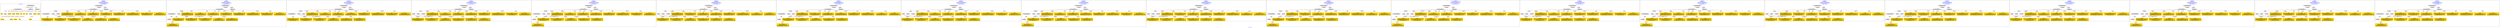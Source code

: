 digraph n0 {
fontcolor="blue"
remincross="true"
label="s07-s-13.json"
subgraph cluster_0 {
label="1-correct model"
n2[style="filled",color="white",fillcolor="lightgray",label="CulturalHeritageObject1"];
n3[shape="plaintext",style="filled",fillcolor="gold",label="dates"];
n4[style="filled",color="white",fillcolor="lightgray",label="Person1"];
n5[shape="plaintext",style="filled",fillcolor="gold",label="dimension"];
n6[shape="plaintext",style="filled",fillcolor="gold",label="technique"];
n7[shape="plaintext",style="filled",fillcolor="gold",label="credit_line"];
n8[shape="plaintext",style="filled",fillcolor="gold",label="origin"];
n9[shape="plaintext",style="filled",fillcolor="gold",label="title"];
n10[shape="plaintext",style="filled",fillcolor="gold",label="ac_id"];
n11[style="filled",color="white",fillcolor="lightgray",label="Concept1"];
n12[shape="plaintext",style="filled",fillcolor="gold",label="nationality"];
n13[shape="plaintext",style="filled",fillcolor="gold",label="birthDate"];
n14[shape="plaintext",style="filled",fillcolor="gold",label="deathDate"];
n15[shape="plaintext",style="filled",fillcolor="gold",label="name"];
n16[style="filled",color="white",fillcolor="lightgray",label="EuropeanaAggregation1"];
n17[style="filled",color="white",fillcolor="lightgray",label="WebResource1"];
n18[style="filled",color="white",fillcolor="lightgray",label="WebResource2"];
n19[shape="plaintext",style="filled",fillcolor="gold",label="image_url"];
n20[shape="plaintext",style="filled",fillcolor="gold",label="audio_url"];
n21[shape="plaintext",style="filled",fillcolor="gold",label="category"];
}
subgraph cluster_1 {
label="candidate 0\nlink coherence:1.0\nnode coherence:1.0\nconfidence:0.4163321356851216\nmapping score:0.5792535690378976\ncost:18.99972\n-precision:0.63-recall:0.63"
n23[style="filled",color="white",fillcolor="lightgray",label="CulturalHeritageObject1"];
n24[style="filled",color="white",fillcolor="lightgray",label="CulturalHeritageObject2"];
n25[style="filled",color="white",fillcolor="lightgray",label="Person1"];
n26[style="filled",color="white",fillcolor="lightgray",label="Document1"];
n27[style="filled",color="white",fillcolor="lightgray",label="EuropeanaAggregation1"];
n28[style="filled",color="white",fillcolor="lightgray",label="WebResource1"];
n29[shape="plaintext",style="filled",fillcolor="gold",label="image_url\n[WebResource,classLink,0.712]\n[Document,classLink,0.176]\n[CulturalHeritageObject,description,0.078]\n[Person,biographicalInformation,0.034]"];
n30[shape="plaintext",style="filled",fillcolor="gold",label="technique\n[CulturalHeritageObject,medium,0.701]\n[CulturalHeritageObject,description,0.184]\n[Person,biographicalInformation,0.066]\n[CulturalHeritageObject,provenance,0.05]"];
n31[shape="plaintext",style="filled",fillcolor="gold",label="deathDate\n[CulturalHeritageObject,description,0.356]\n[CulturalHeritageObject,provenance,0.244]\n[Person,biographicalInformation,0.224]\n[Person,dateOfDeath,0.177]"];
n32[shape="plaintext",style="filled",fillcolor="gold",label="nationality\n[Person,countryAssociatedWithThePerson,0.689]\n[CulturalHeritageObject,provenance,0.151]\n[Concept,prefLabel,0.086]\n[CulturalHeritageObject,title,0.074]"];
n33[shape="plaintext",style="filled",fillcolor="gold",label="origin\n[Place,label,0.323]\n[CulturalHeritageObject,description,0.298]\n[CulturalHeritageObject,title,0.197]\n[Person,biographicalInformation,0.182]"];
n34[shape="plaintext",style="filled",fillcolor="gold",label="dates\n[CulturalHeritageObject,created,0.357]\n[Person,dateOfDeath,0.262]\n[CulturalHeritageObject,description,0.223]\n[Person,biographicalInformation,0.157]"];
n35[shape="plaintext",style="filled",fillcolor="gold",label="birthDate\n[Person,dateOfDeath,0.328]\n[Person,dateOfBirth,0.28]\n[CulturalHeritageObject,created,0.209]\n[CulturalHeritageObject,provenance,0.183]"];
n36[shape="plaintext",style="filled",fillcolor="gold",label="title\n[CulturalHeritageObject,description,0.416]\n[CulturalHeritageObject,title,0.304]\n[Person,biographicalInformation,0.184]\n[Concept,prefLabel,0.096]"];
n37[shape="plaintext",style="filled",fillcolor="gold",label="category\n[Person,biographicalInformation,0.281]\n[CulturalHeritageObject,description,0.264]\n[Concept,prefLabel,0.232]\n[CulturalHeritageObject,provenance,0.223]"];
n38[shape="plaintext",style="filled",fillcolor="gold",label="name\n[Person,nameOfThePerson,0.304]\n[CulturalHeritageObject,description,0.289]\n[Person,biographicalInformation,0.219]\n[CulturalHeritageObject,provenance,0.189]"];
n39[shape="plaintext",style="filled",fillcolor="gold",label="credit_line\n[CulturalHeritageObject,provenance,0.548]\n[CulturalHeritageObject,description,0.183]\n[CulturalHeritageObject,title,0.159]\n[Person,biographicalInformation,0.111]"];
n40[shape="plaintext",style="filled",fillcolor="gold",label="audio_url\n[WebResource,classLink,0.711]\n[Document,classLink,0.261]\n[CulturalHeritageObject,description,0.019]\n[CulturalHeritageObject,provenance,0.009]"];
n41[shape="plaintext",style="filled",fillcolor="gold",label="dimension\n[CulturalHeritageObject,extent,0.645]\n[CulturalHeritageObject,accessionNumber,0.148]\n[CulturalHeritageObject,description,0.112]\n[CulturalHeritageObject,provenance,0.095]"];
n42[shape="plaintext",style="filled",fillcolor="gold",label="ac_id\n[CulturalHeritageObject,description,0.433]\n[CulturalHeritageObject,provenance,0.264]\n[Person,nameOfThePerson,0.155]\n[CulturalHeritageObject,title,0.149]"];
}
subgraph cluster_2 {
label="candidate 1\nlink coherence:1.0\nnode coherence:1.0\nconfidence:0.4163321356851216\nmapping score:0.5792535690378976\ncost:18.99973\n-precision:0.63-recall:0.63"
n44[style="filled",color="white",fillcolor="lightgray",label="CulturalHeritageObject1"];
n45[style="filled",color="white",fillcolor="lightgray",label="CulturalHeritageObject2"];
n46[style="filled",color="white",fillcolor="lightgray",label="Person1"];
n47[style="filled",color="white",fillcolor="lightgray",label="Document2"];
n48[style="filled",color="white",fillcolor="lightgray",label="EuropeanaAggregation1"];
n49[style="filled",color="white",fillcolor="lightgray",label="WebResource1"];
n50[shape="plaintext",style="filled",fillcolor="gold",label="image_url\n[WebResource,classLink,0.712]\n[Document,classLink,0.176]\n[CulturalHeritageObject,description,0.078]\n[Person,biographicalInformation,0.034]"];
n51[shape="plaintext",style="filled",fillcolor="gold",label="technique\n[CulturalHeritageObject,medium,0.701]\n[CulturalHeritageObject,description,0.184]\n[Person,biographicalInformation,0.066]\n[CulturalHeritageObject,provenance,0.05]"];
n52[shape="plaintext",style="filled",fillcolor="gold",label="deathDate\n[CulturalHeritageObject,description,0.356]\n[CulturalHeritageObject,provenance,0.244]\n[Person,biographicalInformation,0.224]\n[Person,dateOfDeath,0.177]"];
n53[shape="plaintext",style="filled",fillcolor="gold",label="nationality\n[Person,countryAssociatedWithThePerson,0.689]\n[CulturalHeritageObject,provenance,0.151]\n[Concept,prefLabel,0.086]\n[CulturalHeritageObject,title,0.074]"];
n54[shape="plaintext",style="filled",fillcolor="gold",label="origin\n[Place,label,0.323]\n[CulturalHeritageObject,description,0.298]\n[CulturalHeritageObject,title,0.197]\n[Person,biographicalInformation,0.182]"];
n55[shape="plaintext",style="filled",fillcolor="gold",label="dates\n[CulturalHeritageObject,created,0.357]\n[Person,dateOfDeath,0.262]\n[CulturalHeritageObject,description,0.223]\n[Person,biographicalInformation,0.157]"];
n56[shape="plaintext",style="filled",fillcolor="gold",label="audio_url\n[WebResource,classLink,0.711]\n[Document,classLink,0.261]\n[CulturalHeritageObject,description,0.019]\n[CulturalHeritageObject,provenance,0.009]"];
n57[shape="plaintext",style="filled",fillcolor="gold",label="birthDate\n[Person,dateOfDeath,0.328]\n[Person,dateOfBirth,0.28]\n[CulturalHeritageObject,created,0.209]\n[CulturalHeritageObject,provenance,0.183]"];
n58[shape="plaintext",style="filled",fillcolor="gold",label="title\n[CulturalHeritageObject,description,0.416]\n[CulturalHeritageObject,title,0.304]\n[Person,biographicalInformation,0.184]\n[Concept,prefLabel,0.096]"];
n59[shape="plaintext",style="filled",fillcolor="gold",label="category\n[Person,biographicalInformation,0.281]\n[CulturalHeritageObject,description,0.264]\n[Concept,prefLabel,0.232]\n[CulturalHeritageObject,provenance,0.223]"];
n60[shape="plaintext",style="filled",fillcolor="gold",label="name\n[Person,nameOfThePerson,0.304]\n[CulturalHeritageObject,description,0.289]\n[Person,biographicalInformation,0.219]\n[CulturalHeritageObject,provenance,0.189]"];
n61[shape="plaintext",style="filled",fillcolor="gold",label="credit_line\n[CulturalHeritageObject,provenance,0.548]\n[CulturalHeritageObject,description,0.183]\n[CulturalHeritageObject,title,0.159]\n[Person,biographicalInformation,0.111]"];
n62[shape="plaintext",style="filled",fillcolor="gold",label="dimension\n[CulturalHeritageObject,extent,0.645]\n[CulturalHeritageObject,accessionNumber,0.148]\n[CulturalHeritageObject,description,0.112]\n[CulturalHeritageObject,provenance,0.095]"];
n63[shape="plaintext",style="filled",fillcolor="gold",label="ac_id\n[CulturalHeritageObject,description,0.433]\n[CulturalHeritageObject,provenance,0.264]\n[Person,nameOfThePerson,0.155]\n[CulturalHeritageObject,title,0.149]"];
}
subgraph cluster_3 {
label="candidate 10\nlink coherence:1.0\nnode coherence:1.0\nconfidence:0.39896579068597265\nmapping score:0.5734647873715147\ncost:18.99971\n-precision:0.68-recall:0.68"
n65[style="filled",color="white",fillcolor="lightgray",label="CulturalHeritageObject1"];
n66[style="filled",color="white",fillcolor="lightgray",label="CulturalHeritageObject2"];
n67[style="filled",color="white",fillcolor="lightgray",label="Person1"];
n68[style="filled",color="white",fillcolor="lightgray",label="Concept1"];
n69[style="filled",color="white",fillcolor="lightgray",label="EuropeanaAggregation1"];
n70[style="filled",color="white",fillcolor="lightgray",label="WebResource1"];
n71[shape="plaintext",style="filled",fillcolor="gold",label="image_url\n[WebResource,classLink,0.712]\n[Document,classLink,0.176]\n[CulturalHeritageObject,description,0.078]\n[Person,biographicalInformation,0.034]"];
n72[shape="plaintext",style="filled",fillcolor="gold",label="technique\n[CulturalHeritageObject,medium,0.701]\n[CulturalHeritageObject,description,0.184]\n[Person,biographicalInformation,0.066]\n[CulturalHeritageObject,provenance,0.05]"];
n73[shape="plaintext",style="filled",fillcolor="gold",label="deathDate\n[CulturalHeritageObject,description,0.356]\n[CulturalHeritageObject,provenance,0.244]\n[Person,biographicalInformation,0.224]\n[Person,dateOfDeath,0.177]"];
n74[shape="plaintext",style="filled",fillcolor="gold",label="nationality\n[Person,countryAssociatedWithThePerson,0.689]\n[CulturalHeritageObject,provenance,0.151]\n[Concept,prefLabel,0.086]\n[CulturalHeritageObject,title,0.074]"];
n75[shape="plaintext",style="filled",fillcolor="gold",label="origin\n[Place,label,0.323]\n[CulturalHeritageObject,description,0.298]\n[CulturalHeritageObject,title,0.197]\n[Person,biographicalInformation,0.182]"];
n76[shape="plaintext",style="filled",fillcolor="gold",label="dates\n[CulturalHeritageObject,created,0.357]\n[Person,dateOfDeath,0.262]\n[CulturalHeritageObject,description,0.223]\n[Person,biographicalInformation,0.157]"];
n77[shape="plaintext",style="filled",fillcolor="gold",label="birthDate\n[Person,dateOfDeath,0.328]\n[Person,dateOfBirth,0.28]\n[CulturalHeritageObject,created,0.209]\n[CulturalHeritageObject,provenance,0.183]"];
n78[shape="plaintext",style="filled",fillcolor="gold",label="title\n[CulturalHeritageObject,description,0.416]\n[CulturalHeritageObject,title,0.304]\n[Person,biographicalInformation,0.184]\n[Concept,prefLabel,0.096]"];
n79[shape="plaintext",style="filled",fillcolor="gold",label="audio_url\n[WebResource,classLink,0.711]\n[Document,classLink,0.261]\n[CulturalHeritageObject,description,0.019]\n[CulturalHeritageObject,provenance,0.009]"];
n80[shape="plaintext",style="filled",fillcolor="gold",label="name\n[Person,nameOfThePerson,0.304]\n[CulturalHeritageObject,description,0.289]\n[Person,biographicalInformation,0.219]\n[CulturalHeritageObject,provenance,0.189]"];
n81[shape="plaintext",style="filled",fillcolor="gold",label="category\n[Person,biographicalInformation,0.281]\n[CulturalHeritageObject,description,0.264]\n[Concept,prefLabel,0.232]\n[CulturalHeritageObject,provenance,0.223]"];
n82[shape="plaintext",style="filled",fillcolor="gold",label="credit_line\n[CulturalHeritageObject,provenance,0.548]\n[CulturalHeritageObject,description,0.183]\n[CulturalHeritageObject,title,0.159]\n[Person,biographicalInformation,0.111]"];
n83[shape="plaintext",style="filled",fillcolor="gold",label="dimension\n[CulturalHeritageObject,extent,0.645]\n[CulturalHeritageObject,accessionNumber,0.148]\n[CulturalHeritageObject,description,0.112]\n[CulturalHeritageObject,provenance,0.095]"];
n84[shape="plaintext",style="filled",fillcolor="gold",label="ac_id\n[CulturalHeritageObject,description,0.433]\n[CulturalHeritageObject,provenance,0.264]\n[Person,nameOfThePerson,0.155]\n[CulturalHeritageObject,title,0.149]"];
}
subgraph cluster_4 {
label="candidate 11\nlink coherence:1.0\nnode coherence:1.0\nconfidence:0.39684537171226875\nmapping score:0.5727579810469468\ncost:18.99971\n-precision:0.63-recall:0.63"
n86[style="filled",color="white",fillcolor="lightgray",label="CulturalHeritageObject1"];
n87[style="filled",color="white",fillcolor="lightgray",label="Person1"];
n88[style="filled",color="white",fillcolor="lightgray",label="Concept1"];
n89[style="filled",color="white",fillcolor="lightgray",label="Document1"];
n90[style="filled",color="white",fillcolor="lightgray",label="EuropeanaAggregation1"];
n91[style="filled",color="white",fillcolor="lightgray",label="WebResource1"];
n92[shape="plaintext",style="filled",fillcolor="gold",label="image_url\n[WebResource,classLink,0.712]\n[Document,classLink,0.176]\n[CulturalHeritageObject,description,0.078]\n[Person,biographicalInformation,0.034]"];
n93[shape="plaintext",style="filled",fillcolor="gold",label="technique\n[CulturalHeritageObject,medium,0.701]\n[CulturalHeritageObject,description,0.184]\n[Person,biographicalInformation,0.066]\n[CulturalHeritageObject,provenance,0.05]"];
n94[shape="plaintext",style="filled",fillcolor="gold",label="deathDate\n[CulturalHeritageObject,description,0.356]\n[CulturalHeritageObject,provenance,0.244]\n[Person,biographicalInformation,0.224]\n[Person,dateOfDeath,0.177]"];
n95[shape="plaintext",style="filled",fillcolor="gold",label="nationality\n[Person,countryAssociatedWithThePerson,0.689]\n[CulturalHeritageObject,provenance,0.151]\n[Concept,prefLabel,0.086]\n[CulturalHeritageObject,title,0.074]"];
n96[shape="plaintext",style="filled",fillcolor="gold",label="origin\n[Place,label,0.323]\n[CulturalHeritageObject,description,0.298]\n[CulturalHeritageObject,title,0.197]\n[Person,biographicalInformation,0.182]"];
n97[shape="plaintext",style="filled",fillcolor="gold",label="dates\n[CulturalHeritageObject,created,0.357]\n[Person,dateOfDeath,0.262]\n[CulturalHeritageObject,description,0.223]\n[Person,biographicalInformation,0.157]"];
n98[shape="plaintext",style="filled",fillcolor="gold",label="birthDate\n[Person,dateOfDeath,0.328]\n[Person,dateOfBirth,0.28]\n[CulturalHeritageObject,created,0.209]\n[CulturalHeritageObject,provenance,0.183]"];
n99[shape="plaintext",style="filled",fillcolor="gold",label="name\n[Person,nameOfThePerson,0.304]\n[CulturalHeritageObject,description,0.289]\n[Person,biographicalInformation,0.219]\n[CulturalHeritageObject,provenance,0.189]"];
n100[shape="plaintext",style="filled",fillcolor="gold",label="ac_id\n[CulturalHeritageObject,description,0.433]\n[CulturalHeritageObject,provenance,0.264]\n[Person,nameOfThePerson,0.155]\n[CulturalHeritageObject,title,0.149]"];
n101[shape="plaintext",style="filled",fillcolor="gold",label="category\n[Person,biographicalInformation,0.281]\n[CulturalHeritageObject,description,0.264]\n[Concept,prefLabel,0.232]\n[CulturalHeritageObject,provenance,0.223]"];
n102[shape="plaintext",style="filled",fillcolor="gold",label="credit_line\n[CulturalHeritageObject,provenance,0.548]\n[CulturalHeritageObject,description,0.183]\n[CulturalHeritageObject,title,0.159]\n[Person,biographicalInformation,0.111]"];
n103[shape="plaintext",style="filled",fillcolor="gold",label="audio_url\n[WebResource,classLink,0.711]\n[Document,classLink,0.261]\n[CulturalHeritageObject,description,0.019]\n[CulturalHeritageObject,provenance,0.009]"];
n104[shape="plaintext",style="filled",fillcolor="gold",label="dimension\n[CulturalHeritageObject,extent,0.645]\n[CulturalHeritageObject,accessionNumber,0.148]\n[CulturalHeritageObject,description,0.112]\n[CulturalHeritageObject,provenance,0.095]"];
n105[shape="plaintext",style="filled",fillcolor="gold",label="title\n[CulturalHeritageObject,description,0.416]\n[CulturalHeritageObject,title,0.304]\n[Person,biographicalInformation,0.184]\n[Concept,prefLabel,0.096]"];
}
subgraph cluster_5 {
label="candidate 12\nlink coherence:1.0\nnode coherence:1.0\nconfidence:0.39684537171226875\nmapping score:0.5727579810469468\ncost:19.99971\n-precision:0.6-recall:0.63"
n107[style="filled",color="white",fillcolor="lightgray",label="CulturalHeritageObject1"];
n108[style="filled",color="white",fillcolor="lightgray",label="CulturalHeritageObject2"];
n109[style="filled",color="white",fillcolor="lightgray",label="Person1"];
n110[style="filled",color="white",fillcolor="lightgray",label="Concept1"];
n111[style="filled",color="white",fillcolor="lightgray",label="Document2"];
n112[style="filled",color="white",fillcolor="lightgray",label="EuropeanaAggregation1"];
n113[style="filled",color="white",fillcolor="lightgray",label="WebResource1"];
n114[shape="plaintext",style="filled",fillcolor="gold",label="image_url\n[WebResource,classLink,0.712]\n[Document,classLink,0.176]\n[CulturalHeritageObject,description,0.078]\n[Person,biographicalInformation,0.034]"];
n115[shape="plaintext",style="filled",fillcolor="gold",label="technique\n[CulturalHeritageObject,medium,0.701]\n[CulturalHeritageObject,description,0.184]\n[Person,biographicalInformation,0.066]\n[CulturalHeritageObject,provenance,0.05]"];
n116[shape="plaintext",style="filled",fillcolor="gold",label="deathDate\n[CulturalHeritageObject,description,0.356]\n[CulturalHeritageObject,provenance,0.244]\n[Person,biographicalInformation,0.224]\n[Person,dateOfDeath,0.177]"];
n117[shape="plaintext",style="filled",fillcolor="gold",label="nationality\n[Person,countryAssociatedWithThePerson,0.689]\n[CulturalHeritageObject,provenance,0.151]\n[Concept,prefLabel,0.086]\n[CulturalHeritageObject,title,0.074]"];
n118[shape="plaintext",style="filled",fillcolor="gold",label="origin\n[Place,label,0.323]\n[CulturalHeritageObject,description,0.298]\n[CulturalHeritageObject,title,0.197]\n[Person,biographicalInformation,0.182]"];
n119[shape="plaintext",style="filled",fillcolor="gold",label="dates\n[CulturalHeritageObject,created,0.357]\n[Person,dateOfDeath,0.262]\n[CulturalHeritageObject,description,0.223]\n[Person,biographicalInformation,0.157]"];
n120[shape="plaintext",style="filled",fillcolor="gold",label="audio_url\n[WebResource,classLink,0.711]\n[Document,classLink,0.261]\n[CulturalHeritageObject,description,0.019]\n[CulturalHeritageObject,provenance,0.009]"];
n121[shape="plaintext",style="filled",fillcolor="gold",label="birthDate\n[Person,dateOfDeath,0.328]\n[Person,dateOfBirth,0.28]\n[CulturalHeritageObject,created,0.209]\n[CulturalHeritageObject,provenance,0.183]"];
n122[shape="plaintext",style="filled",fillcolor="gold",label="name\n[Person,nameOfThePerson,0.304]\n[CulturalHeritageObject,description,0.289]\n[Person,biographicalInformation,0.219]\n[CulturalHeritageObject,provenance,0.189]"];
n123[shape="plaintext",style="filled",fillcolor="gold",label="ac_id\n[CulturalHeritageObject,description,0.433]\n[CulturalHeritageObject,provenance,0.264]\n[Person,nameOfThePerson,0.155]\n[CulturalHeritageObject,title,0.149]"];
n124[shape="plaintext",style="filled",fillcolor="gold",label="category\n[Person,biographicalInformation,0.281]\n[CulturalHeritageObject,description,0.264]\n[Concept,prefLabel,0.232]\n[CulturalHeritageObject,provenance,0.223]"];
n125[shape="plaintext",style="filled",fillcolor="gold",label="credit_line\n[CulturalHeritageObject,provenance,0.548]\n[CulturalHeritageObject,description,0.183]\n[CulturalHeritageObject,title,0.159]\n[Person,biographicalInformation,0.111]"];
n126[shape="plaintext",style="filled",fillcolor="gold",label="dimension\n[CulturalHeritageObject,extent,0.645]\n[CulturalHeritageObject,accessionNumber,0.148]\n[CulturalHeritageObject,description,0.112]\n[CulturalHeritageObject,provenance,0.095]"];
n127[shape="plaintext",style="filled",fillcolor="gold",label="title\n[CulturalHeritageObject,description,0.416]\n[CulturalHeritageObject,title,0.304]\n[Person,biographicalInformation,0.184]\n[Concept,prefLabel,0.096]"];
}
subgraph cluster_6 {
label="candidate 13\nlink coherence:1.0\nnode coherence:1.0\nconfidence:0.3960598716252027\nmapping score:0.5724961476845913\ncost:18.99971\n-precision:0.68-recall:0.68"
n129[style="filled",color="white",fillcolor="lightgray",label="CulturalHeritageObject1"];
n130[style="filled",color="white",fillcolor="lightgray",label="Person1"];
n131[style="filled",color="white",fillcolor="lightgray",label="Concept1"];
n132[style="filled",color="white",fillcolor="lightgray",label="Document1"];
n133[style="filled",color="white",fillcolor="lightgray",label="EuropeanaAggregation1"];
n134[style="filled",color="white",fillcolor="lightgray",label="WebResource1"];
n135[shape="plaintext",style="filled",fillcolor="gold",label="image_url\n[WebResource,classLink,0.712]\n[Document,classLink,0.176]\n[CulturalHeritageObject,description,0.078]\n[Person,biographicalInformation,0.034]"];
n136[shape="plaintext",style="filled",fillcolor="gold",label="technique\n[CulturalHeritageObject,medium,0.701]\n[CulturalHeritageObject,description,0.184]\n[Person,biographicalInformation,0.066]\n[CulturalHeritageObject,provenance,0.05]"];
n137[shape="plaintext",style="filled",fillcolor="gold",label="deathDate\n[CulturalHeritageObject,description,0.356]\n[CulturalHeritageObject,provenance,0.244]\n[Person,biographicalInformation,0.224]\n[Person,dateOfDeath,0.177]"];
n138[shape="plaintext",style="filled",fillcolor="gold",label="nationality\n[Person,countryAssociatedWithThePerson,0.689]\n[CulturalHeritageObject,provenance,0.151]\n[Concept,prefLabel,0.086]\n[CulturalHeritageObject,title,0.074]"];
n139[shape="plaintext",style="filled",fillcolor="gold",label="title\n[CulturalHeritageObject,description,0.416]\n[CulturalHeritageObject,title,0.304]\n[Person,biographicalInformation,0.184]\n[Concept,prefLabel,0.096]"];
n140[shape="plaintext",style="filled",fillcolor="gold",label="dates\n[CulturalHeritageObject,created,0.357]\n[Person,dateOfDeath,0.262]\n[CulturalHeritageObject,description,0.223]\n[Person,biographicalInformation,0.157]"];
n141[shape="plaintext",style="filled",fillcolor="gold",label="birthDate\n[Person,dateOfDeath,0.328]\n[Person,dateOfBirth,0.28]\n[CulturalHeritageObject,created,0.209]\n[CulturalHeritageObject,provenance,0.183]"];
n142[shape="plaintext",style="filled",fillcolor="gold",label="name\n[Person,nameOfThePerson,0.304]\n[CulturalHeritageObject,description,0.289]\n[Person,biographicalInformation,0.219]\n[CulturalHeritageObject,provenance,0.189]"];
n143[shape="plaintext",style="filled",fillcolor="gold",label="ac_id\n[CulturalHeritageObject,description,0.433]\n[CulturalHeritageObject,provenance,0.264]\n[Person,nameOfThePerson,0.155]\n[CulturalHeritageObject,title,0.149]"];
n144[shape="plaintext",style="filled",fillcolor="gold",label="category\n[Person,biographicalInformation,0.281]\n[CulturalHeritageObject,description,0.264]\n[Concept,prefLabel,0.232]\n[CulturalHeritageObject,provenance,0.223]"];
n145[shape="plaintext",style="filled",fillcolor="gold",label="credit_line\n[CulturalHeritageObject,provenance,0.548]\n[CulturalHeritageObject,description,0.183]\n[CulturalHeritageObject,title,0.159]\n[Person,biographicalInformation,0.111]"];
n146[shape="plaintext",style="filled",fillcolor="gold",label="audio_url\n[WebResource,classLink,0.711]\n[Document,classLink,0.261]\n[CulturalHeritageObject,description,0.019]\n[CulturalHeritageObject,provenance,0.009]"];
n147[shape="plaintext",style="filled",fillcolor="gold",label="dimension\n[CulturalHeritageObject,extent,0.645]\n[CulturalHeritageObject,accessionNumber,0.148]\n[CulturalHeritageObject,description,0.112]\n[CulturalHeritageObject,provenance,0.095]"];
n148[shape="plaintext",style="filled",fillcolor="gold",label="origin\n[Place,label,0.323]\n[CulturalHeritageObject,description,0.298]\n[CulturalHeritageObject,title,0.197]\n[Person,biographicalInformation,0.182]"];
}
subgraph cluster_7 {
label="candidate 14\nlink coherence:1.0\nnode coherence:1.0\nconfidence:0.3960598716252027\nmapping score:0.5724961476845913\ncost:19.99971\n-precision:0.65-recall:0.68"
n150[style="filled",color="white",fillcolor="lightgray",label="CulturalHeritageObject1"];
n151[style="filled",color="white",fillcolor="lightgray",label="CulturalHeritageObject2"];
n152[style="filled",color="white",fillcolor="lightgray",label="Person1"];
n153[style="filled",color="white",fillcolor="lightgray",label="Concept1"];
n154[style="filled",color="white",fillcolor="lightgray",label="Document2"];
n155[style="filled",color="white",fillcolor="lightgray",label="EuropeanaAggregation1"];
n156[style="filled",color="white",fillcolor="lightgray",label="WebResource1"];
n157[shape="plaintext",style="filled",fillcolor="gold",label="image_url\n[WebResource,classLink,0.712]\n[Document,classLink,0.176]\n[CulturalHeritageObject,description,0.078]\n[Person,biographicalInformation,0.034]"];
n158[shape="plaintext",style="filled",fillcolor="gold",label="technique\n[CulturalHeritageObject,medium,0.701]\n[CulturalHeritageObject,description,0.184]\n[Person,biographicalInformation,0.066]\n[CulturalHeritageObject,provenance,0.05]"];
n159[shape="plaintext",style="filled",fillcolor="gold",label="deathDate\n[CulturalHeritageObject,description,0.356]\n[CulturalHeritageObject,provenance,0.244]\n[Person,biographicalInformation,0.224]\n[Person,dateOfDeath,0.177]"];
n160[shape="plaintext",style="filled",fillcolor="gold",label="nationality\n[Person,countryAssociatedWithThePerson,0.689]\n[CulturalHeritageObject,provenance,0.151]\n[Concept,prefLabel,0.086]\n[CulturalHeritageObject,title,0.074]"];
n161[shape="plaintext",style="filled",fillcolor="gold",label="title\n[CulturalHeritageObject,description,0.416]\n[CulturalHeritageObject,title,0.304]\n[Person,biographicalInformation,0.184]\n[Concept,prefLabel,0.096]"];
n162[shape="plaintext",style="filled",fillcolor="gold",label="dates\n[CulturalHeritageObject,created,0.357]\n[Person,dateOfDeath,0.262]\n[CulturalHeritageObject,description,0.223]\n[Person,biographicalInformation,0.157]"];
n163[shape="plaintext",style="filled",fillcolor="gold",label="audio_url\n[WebResource,classLink,0.711]\n[Document,classLink,0.261]\n[CulturalHeritageObject,description,0.019]\n[CulturalHeritageObject,provenance,0.009]"];
n164[shape="plaintext",style="filled",fillcolor="gold",label="birthDate\n[Person,dateOfDeath,0.328]\n[Person,dateOfBirth,0.28]\n[CulturalHeritageObject,created,0.209]\n[CulturalHeritageObject,provenance,0.183]"];
n165[shape="plaintext",style="filled",fillcolor="gold",label="name\n[Person,nameOfThePerson,0.304]\n[CulturalHeritageObject,description,0.289]\n[Person,biographicalInformation,0.219]\n[CulturalHeritageObject,provenance,0.189]"];
n166[shape="plaintext",style="filled",fillcolor="gold",label="ac_id\n[CulturalHeritageObject,description,0.433]\n[CulturalHeritageObject,provenance,0.264]\n[Person,nameOfThePerson,0.155]\n[CulturalHeritageObject,title,0.149]"];
n167[shape="plaintext",style="filled",fillcolor="gold",label="category\n[Person,biographicalInformation,0.281]\n[CulturalHeritageObject,description,0.264]\n[Concept,prefLabel,0.232]\n[CulturalHeritageObject,provenance,0.223]"];
n168[shape="plaintext",style="filled",fillcolor="gold",label="credit_line\n[CulturalHeritageObject,provenance,0.548]\n[CulturalHeritageObject,description,0.183]\n[CulturalHeritageObject,title,0.159]\n[Person,biographicalInformation,0.111]"];
n169[shape="plaintext",style="filled",fillcolor="gold",label="dimension\n[CulturalHeritageObject,extent,0.645]\n[CulturalHeritageObject,accessionNumber,0.148]\n[CulturalHeritageObject,description,0.112]\n[CulturalHeritageObject,provenance,0.095]"];
n170[shape="plaintext",style="filled",fillcolor="gold",label="origin\n[Place,label,0.323]\n[CulturalHeritageObject,description,0.298]\n[CulturalHeritageObject,title,0.197]\n[Person,biographicalInformation,0.182]"];
}
subgraph cluster_8 {
label="candidate 15\nlink coherence:1.0\nnode coherence:1.0\nconfidence:0.3907220781633886\nmapping score:0.5707168831973201\ncost:18.99971\n-precision:0.58-recall:0.58"
n172[style="filled",color="white",fillcolor="lightgray",label="CulturalHeritageObject1"];
n173[style="filled",color="white",fillcolor="lightgray",label="Person1"];
n174[style="filled",color="white",fillcolor="lightgray",label="Concept1"];
n175[style="filled",color="white",fillcolor="lightgray",label="Document1"];
n176[style="filled",color="white",fillcolor="lightgray",label="EuropeanaAggregation1"];
n177[style="filled",color="white",fillcolor="lightgray",label="WebResource1"];
n178[shape="plaintext",style="filled",fillcolor="gold",label="technique\n[CulturalHeritageObject,medium,0.701]\n[CulturalHeritageObject,description,0.184]\n[Person,biographicalInformation,0.066]\n[CulturalHeritageObject,provenance,0.05]"];
n179[shape="plaintext",style="filled",fillcolor="gold",label="audio_url\n[WebResource,classLink,0.711]\n[Document,classLink,0.261]\n[CulturalHeritageObject,description,0.019]\n[CulturalHeritageObject,provenance,0.009]"];
n180[shape="plaintext",style="filled",fillcolor="gold",label="deathDate\n[CulturalHeritageObject,description,0.356]\n[CulturalHeritageObject,provenance,0.244]\n[Person,biographicalInformation,0.224]\n[Person,dateOfDeath,0.177]"];
n181[shape="plaintext",style="filled",fillcolor="gold",label="nationality\n[Person,countryAssociatedWithThePerson,0.689]\n[CulturalHeritageObject,provenance,0.151]\n[Concept,prefLabel,0.086]\n[CulturalHeritageObject,title,0.074]"];
n182[shape="plaintext",style="filled",fillcolor="gold",label="origin\n[Place,label,0.323]\n[CulturalHeritageObject,description,0.298]\n[CulturalHeritageObject,title,0.197]\n[Person,biographicalInformation,0.182]"];
n183[shape="plaintext",style="filled",fillcolor="gold",label="dates\n[CulturalHeritageObject,created,0.357]\n[Person,dateOfDeath,0.262]\n[CulturalHeritageObject,description,0.223]\n[Person,biographicalInformation,0.157]"];
n184[shape="plaintext",style="filled",fillcolor="gold",label="birthDate\n[Person,dateOfDeath,0.328]\n[Person,dateOfBirth,0.28]\n[CulturalHeritageObject,created,0.209]\n[CulturalHeritageObject,provenance,0.183]"];
n185[shape="plaintext",style="filled",fillcolor="gold",label="name\n[Person,nameOfThePerson,0.304]\n[CulturalHeritageObject,description,0.289]\n[Person,biographicalInformation,0.219]\n[CulturalHeritageObject,provenance,0.189]"];
n186[shape="plaintext",style="filled",fillcolor="gold",label="ac_id\n[CulturalHeritageObject,description,0.433]\n[CulturalHeritageObject,provenance,0.264]\n[Person,nameOfThePerson,0.155]\n[CulturalHeritageObject,title,0.149]"];
n187[shape="plaintext",style="filled",fillcolor="gold",label="category\n[Person,biographicalInformation,0.281]\n[CulturalHeritageObject,description,0.264]\n[Concept,prefLabel,0.232]\n[CulturalHeritageObject,provenance,0.223]"];
n188[shape="plaintext",style="filled",fillcolor="gold",label="image_url\n[WebResource,classLink,0.712]\n[Document,classLink,0.176]\n[CulturalHeritageObject,description,0.078]\n[Person,biographicalInformation,0.034]"];
n189[shape="plaintext",style="filled",fillcolor="gold",label="credit_line\n[CulturalHeritageObject,provenance,0.548]\n[CulturalHeritageObject,description,0.183]\n[CulturalHeritageObject,title,0.159]\n[Person,biographicalInformation,0.111]"];
n190[shape="plaintext",style="filled",fillcolor="gold",label="dimension\n[CulturalHeritageObject,extent,0.645]\n[CulturalHeritageObject,accessionNumber,0.148]\n[CulturalHeritageObject,description,0.112]\n[CulturalHeritageObject,provenance,0.095]"];
n191[shape="plaintext",style="filled",fillcolor="gold",label="title\n[CulturalHeritageObject,description,0.416]\n[CulturalHeritageObject,title,0.304]\n[Person,biographicalInformation,0.184]\n[Concept,prefLabel,0.096]"];
}
subgraph cluster_9 {
label="candidate 16\nlink coherence:1.0\nnode coherence:1.0\nconfidence:0.3907220781633886\nmapping score:0.5707168831973201\ncost:19.99971\n-precision:0.55-recall:0.58"
n193[style="filled",color="white",fillcolor="lightgray",label="CulturalHeritageObject1"];
n194[style="filled",color="white",fillcolor="lightgray",label="CulturalHeritageObject2"];
n195[style="filled",color="white",fillcolor="lightgray",label="Person1"];
n196[style="filled",color="white",fillcolor="lightgray",label="Concept1"];
n197[style="filled",color="white",fillcolor="lightgray",label="Document2"];
n198[style="filled",color="white",fillcolor="lightgray",label="EuropeanaAggregation1"];
n199[style="filled",color="white",fillcolor="lightgray",label="WebResource1"];
n200[shape="plaintext",style="filled",fillcolor="gold",label="technique\n[CulturalHeritageObject,medium,0.701]\n[CulturalHeritageObject,description,0.184]\n[Person,biographicalInformation,0.066]\n[CulturalHeritageObject,provenance,0.05]"];
n201[shape="plaintext",style="filled",fillcolor="gold",label="audio_url\n[WebResource,classLink,0.711]\n[Document,classLink,0.261]\n[CulturalHeritageObject,description,0.019]\n[CulturalHeritageObject,provenance,0.009]"];
n202[shape="plaintext",style="filled",fillcolor="gold",label="deathDate\n[CulturalHeritageObject,description,0.356]\n[CulturalHeritageObject,provenance,0.244]\n[Person,biographicalInformation,0.224]\n[Person,dateOfDeath,0.177]"];
n203[shape="plaintext",style="filled",fillcolor="gold",label="nationality\n[Person,countryAssociatedWithThePerson,0.689]\n[CulturalHeritageObject,provenance,0.151]\n[Concept,prefLabel,0.086]\n[CulturalHeritageObject,title,0.074]"];
n204[shape="plaintext",style="filled",fillcolor="gold",label="origin\n[Place,label,0.323]\n[CulturalHeritageObject,description,0.298]\n[CulturalHeritageObject,title,0.197]\n[Person,biographicalInformation,0.182]"];
n205[shape="plaintext",style="filled",fillcolor="gold",label="dates\n[CulturalHeritageObject,created,0.357]\n[Person,dateOfDeath,0.262]\n[CulturalHeritageObject,description,0.223]\n[Person,biographicalInformation,0.157]"];
n206[shape="plaintext",style="filled",fillcolor="gold",label="image_url\n[WebResource,classLink,0.712]\n[Document,classLink,0.176]\n[CulturalHeritageObject,description,0.078]\n[Person,biographicalInformation,0.034]"];
n207[shape="plaintext",style="filled",fillcolor="gold",label="birthDate\n[Person,dateOfDeath,0.328]\n[Person,dateOfBirth,0.28]\n[CulturalHeritageObject,created,0.209]\n[CulturalHeritageObject,provenance,0.183]"];
n208[shape="plaintext",style="filled",fillcolor="gold",label="name\n[Person,nameOfThePerson,0.304]\n[CulturalHeritageObject,description,0.289]\n[Person,biographicalInformation,0.219]\n[CulturalHeritageObject,provenance,0.189]"];
n209[shape="plaintext",style="filled",fillcolor="gold",label="ac_id\n[CulturalHeritageObject,description,0.433]\n[CulturalHeritageObject,provenance,0.264]\n[Person,nameOfThePerson,0.155]\n[CulturalHeritageObject,title,0.149]"];
n210[shape="plaintext",style="filled",fillcolor="gold",label="category\n[Person,biographicalInformation,0.281]\n[CulturalHeritageObject,description,0.264]\n[Concept,prefLabel,0.232]\n[CulturalHeritageObject,provenance,0.223]"];
n211[shape="plaintext",style="filled",fillcolor="gold",label="credit_line\n[CulturalHeritageObject,provenance,0.548]\n[CulturalHeritageObject,description,0.183]\n[CulturalHeritageObject,title,0.159]\n[Person,biographicalInformation,0.111]"];
n212[shape="plaintext",style="filled",fillcolor="gold",label="dimension\n[CulturalHeritageObject,extent,0.645]\n[CulturalHeritageObject,accessionNumber,0.148]\n[CulturalHeritageObject,description,0.112]\n[CulturalHeritageObject,provenance,0.095]"];
n213[shape="plaintext",style="filled",fillcolor="gold",label="title\n[CulturalHeritageObject,description,0.416]\n[CulturalHeritageObject,title,0.304]\n[Person,biographicalInformation,0.184]\n[Concept,prefLabel,0.096]"];
}
subgraph cluster_10 {
label="candidate 17\nlink coherence:1.0\nnode coherence:1.0\nconfidence:0.38993657807632254\nmapping score:0.5704550498349646\ncost:18.99971\n-precision:0.63-recall:0.63"
n215[style="filled",color="white",fillcolor="lightgray",label="CulturalHeritageObject1"];
n216[style="filled",color="white",fillcolor="lightgray",label="Person1"];
n217[style="filled",color="white",fillcolor="lightgray",label="Concept1"];
n218[style="filled",color="white",fillcolor="lightgray",label="Document1"];
n219[style="filled",color="white",fillcolor="lightgray",label="EuropeanaAggregation1"];
n220[style="filled",color="white",fillcolor="lightgray",label="WebResource1"];
n221[shape="plaintext",style="filled",fillcolor="gold",label="technique\n[CulturalHeritageObject,medium,0.701]\n[CulturalHeritageObject,description,0.184]\n[Person,biographicalInformation,0.066]\n[CulturalHeritageObject,provenance,0.05]"];
n222[shape="plaintext",style="filled",fillcolor="gold",label="audio_url\n[WebResource,classLink,0.711]\n[Document,classLink,0.261]\n[CulturalHeritageObject,description,0.019]\n[CulturalHeritageObject,provenance,0.009]"];
n223[shape="plaintext",style="filled",fillcolor="gold",label="deathDate\n[CulturalHeritageObject,description,0.356]\n[CulturalHeritageObject,provenance,0.244]\n[Person,biographicalInformation,0.224]\n[Person,dateOfDeath,0.177]"];
n224[shape="plaintext",style="filled",fillcolor="gold",label="nationality\n[Person,countryAssociatedWithThePerson,0.689]\n[CulturalHeritageObject,provenance,0.151]\n[Concept,prefLabel,0.086]\n[CulturalHeritageObject,title,0.074]"];
n225[shape="plaintext",style="filled",fillcolor="gold",label="title\n[CulturalHeritageObject,description,0.416]\n[CulturalHeritageObject,title,0.304]\n[Person,biographicalInformation,0.184]\n[Concept,prefLabel,0.096]"];
n226[shape="plaintext",style="filled",fillcolor="gold",label="dates\n[CulturalHeritageObject,created,0.357]\n[Person,dateOfDeath,0.262]\n[CulturalHeritageObject,description,0.223]\n[Person,biographicalInformation,0.157]"];
n227[shape="plaintext",style="filled",fillcolor="gold",label="birthDate\n[Person,dateOfDeath,0.328]\n[Person,dateOfBirth,0.28]\n[CulturalHeritageObject,created,0.209]\n[CulturalHeritageObject,provenance,0.183]"];
n228[shape="plaintext",style="filled",fillcolor="gold",label="name\n[Person,nameOfThePerson,0.304]\n[CulturalHeritageObject,description,0.289]\n[Person,biographicalInformation,0.219]\n[CulturalHeritageObject,provenance,0.189]"];
n229[shape="plaintext",style="filled",fillcolor="gold",label="ac_id\n[CulturalHeritageObject,description,0.433]\n[CulturalHeritageObject,provenance,0.264]\n[Person,nameOfThePerson,0.155]\n[CulturalHeritageObject,title,0.149]"];
n230[shape="plaintext",style="filled",fillcolor="gold",label="category\n[Person,biographicalInformation,0.281]\n[CulturalHeritageObject,description,0.264]\n[Concept,prefLabel,0.232]\n[CulturalHeritageObject,provenance,0.223]"];
n231[shape="plaintext",style="filled",fillcolor="gold",label="image_url\n[WebResource,classLink,0.712]\n[Document,classLink,0.176]\n[CulturalHeritageObject,description,0.078]\n[Person,biographicalInformation,0.034]"];
n232[shape="plaintext",style="filled",fillcolor="gold",label="credit_line\n[CulturalHeritageObject,provenance,0.548]\n[CulturalHeritageObject,description,0.183]\n[CulturalHeritageObject,title,0.159]\n[Person,biographicalInformation,0.111]"];
n233[shape="plaintext",style="filled",fillcolor="gold",label="dimension\n[CulturalHeritageObject,extent,0.645]\n[CulturalHeritageObject,accessionNumber,0.148]\n[CulturalHeritageObject,description,0.112]\n[CulturalHeritageObject,provenance,0.095]"];
n234[shape="plaintext",style="filled",fillcolor="gold",label="origin\n[Place,label,0.323]\n[CulturalHeritageObject,description,0.298]\n[CulturalHeritageObject,title,0.197]\n[Person,biographicalInformation,0.182]"];
}
subgraph cluster_11 {
label="candidate 18\nlink coherence:1.0\nnode coherence:1.0\nconfidence:0.38993657807632254\nmapping score:0.5704550498349646\ncost:19.99971\n-precision:0.6-recall:0.63"
n236[style="filled",color="white",fillcolor="lightgray",label="CulturalHeritageObject1"];
n237[style="filled",color="white",fillcolor="lightgray",label="CulturalHeritageObject2"];
n238[style="filled",color="white",fillcolor="lightgray",label="Person1"];
n239[style="filled",color="white",fillcolor="lightgray",label="Concept1"];
n240[style="filled",color="white",fillcolor="lightgray",label="Document2"];
n241[style="filled",color="white",fillcolor="lightgray",label="EuropeanaAggregation1"];
n242[style="filled",color="white",fillcolor="lightgray",label="WebResource1"];
n243[shape="plaintext",style="filled",fillcolor="gold",label="technique\n[CulturalHeritageObject,medium,0.701]\n[CulturalHeritageObject,description,0.184]\n[Person,biographicalInformation,0.066]\n[CulturalHeritageObject,provenance,0.05]"];
n244[shape="plaintext",style="filled",fillcolor="gold",label="audio_url\n[WebResource,classLink,0.711]\n[Document,classLink,0.261]\n[CulturalHeritageObject,description,0.019]\n[CulturalHeritageObject,provenance,0.009]"];
n245[shape="plaintext",style="filled",fillcolor="gold",label="deathDate\n[CulturalHeritageObject,description,0.356]\n[CulturalHeritageObject,provenance,0.244]\n[Person,biographicalInformation,0.224]\n[Person,dateOfDeath,0.177]"];
n246[shape="plaintext",style="filled",fillcolor="gold",label="nationality\n[Person,countryAssociatedWithThePerson,0.689]\n[CulturalHeritageObject,provenance,0.151]\n[Concept,prefLabel,0.086]\n[CulturalHeritageObject,title,0.074]"];
n247[shape="plaintext",style="filled",fillcolor="gold",label="title\n[CulturalHeritageObject,description,0.416]\n[CulturalHeritageObject,title,0.304]\n[Person,biographicalInformation,0.184]\n[Concept,prefLabel,0.096]"];
n248[shape="plaintext",style="filled",fillcolor="gold",label="dates\n[CulturalHeritageObject,created,0.357]\n[Person,dateOfDeath,0.262]\n[CulturalHeritageObject,description,0.223]\n[Person,biographicalInformation,0.157]"];
n249[shape="plaintext",style="filled",fillcolor="gold",label="image_url\n[WebResource,classLink,0.712]\n[Document,classLink,0.176]\n[CulturalHeritageObject,description,0.078]\n[Person,biographicalInformation,0.034]"];
n250[shape="plaintext",style="filled",fillcolor="gold",label="birthDate\n[Person,dateOfDeath,0.328]\n[Person,dateOfBirth,0.28]\n[CulturalHeritageObject,created,0.209]\n[CulturalHeritageObject,provenance,0.183]"];
n251[shape="plaintext",style="filled",fillcolor="gold",label="name\n[Person,nameOfThePerson,0.304]\n[CulturalHeritageObject,description,0.289]\n[Person,biographicalInformation,0.219]\n[CulturalHeritageObject,provenance,0.189]"];
n252[shape="plaintext",style="filled",fillcolor="gold",label="ac_id\n[CulturalHeritageObject,description,0.433]\n[CulturalHeritageObject,provenance,0.264]\n[Person,nameOfThePerson,0.155]\n[CulturalHeritageObject,title,0.149]"];
n253[shape="plaintext",style="filled",fillcolor="gold",label="category\n[Person,biographicalInformation,0.281]\n[CulturalHeritageObject,description,0.264]\n[Concept,prefLabel,0.232]\n[CulturalHeritageObject,provenance,0.223]"];
n254[shape="plaintext",style="filled",fillcolor="gold",label="credit_line\n[CulturalHeritageObject,provenance,0.548]\n[CulturalHeritageObject,description,0.183]\n[CulturalHeritageObject,title,0.159]\n[Person,biographicalInformation,0.111]"];
n255[shape="plaintext",style="filled",fillcolor="gold",label="dimension\n[CulturalHeritageObject,extent,0.645]\n[CulturalHeritageObject,accessionNumber,0.148]\n[CulturalHeritageObject,description,0.112]\n[CulturalHeritageObject,provenance,0.095]"];
n256[shape="plaintext",style="filled",fillcolor="gold",label="origin\n[Place,label,0.323]\n[CulturalHeritageObject,description,0.298]\n[CulturalHeritageObject,title,0.197]\n[Person,biographicalInformation,0.182]"];
}
subgraph cluster_12 {
label="candidate 19\nlink coherence:0.9523809523809523\nnode coherence:1.0\nconfidence:0.41283470549046125\nmapping score:0.5780877589730109\ncost:20.99971\n-precision:0.62-recall:0.68"
n258[style="filled",color="white",fillcolor="lightgray",label="CulturalHeritageObject1"];
n259[style="filled",color="white",fillcolor="lightgray",label="CulturalHeritageObject2"];
n260[style="filled",color="white",fillcolor="lightgray",label="Person1"];
n261[style="filled",color="white",fillcolor="lightgray",label="Place1"];
n262[style="filled",color="white",fillcolor="lightgray",label="Concept1"];
n263[style="filled",color="white",fillcolor="lightgray",label="Document2"];
n264[style="filled",color="white",fillcolor="lightgray",label="EuropeanaAggregation1"];
n265[style="filled",color="white",fillcolor="lightgray",label="WebResource1"];
n266[shape="plaintext",style="filled",fillcolor="gold",label="image_url\n[WebResource,classLink,0.712]\n[Document,classLink,0.176]\n[CulturalHeritageObject,description,0.078]\n[Person,biographicalInformation,0.034]"];
n267[shape="plaintext",style="filled",fillcolor="gold",label="technique\n[CulturalHeritageObject,medium,0.701]\n[CulturalHeritageObject,description,0.184]\n[Person,biographicalInformation,0.066]\n[CulturalHeritageObject,provenance,0.05]"];
n268[shape="plaintext",style="filled",fillcolor="gold",label="deathDate\n[CulturalHeritageObject,description,0.356]\n[CulturalHeritageObject,provenance,0.244]\n[Person,biographicalInformation,0.224]\n[Person,dateOfDeath,0.177]"];
n269[shape="plaintext",style="filled",fillcolor="gold",label="nationality\n[Person,countryAssociatedWithThePerson,0.689]\n[CulturalHeritageObject,provenance,0.151]\n[Concept,prefLabel,0.086]\n[CulturalHeritageObject,title,0.074]"];
n270[shape="plaintext",style="filled",fillcolor="gold",label="origin\n[Place,label,0.323]\n[CulturalHeritageObject,description,0.298]\n[CulturalHeritageObject,title,0.197]\n[Person,biographicalInformation,0.182]"];
n271[shape="plaintext",style="filled",fillcolor="gold",label="dates\n[CulturalHeritageObject,created,0.357]\n[Person,dateOfDeath,0.262]\n[CulturalHeritageObject,description,0.223]\n[Person,biographicalInformation,0.157]"];
n272[shape="plaintext",style="filled",fillcolor="gold",label="audio_url\n[WebResource,classLink,0.711]\n[Document,classLink,0.261]\n[CulturalHeritageObject,description,0.019]\n[CulturalHeritageObject,provenance,0.009]"];
n273[shape="plaintext",style="filled",fillcolor="gold",label="birthDate\n[Person,dateOfDeath,0.328]\n[Person,dateOfBirth,0.28]\n[CulturalHeritageObject,created,0.209]\n[CulturalHeritageObject,provenance,0.183]"];
n274[shape="plaintext",style="filled",fillcolor="gold",label="ac_id\n[CulturalHeritageObject,description,0.433]\n[CulturalHeritageObject,provenance,0.264]\n[Person,nameOfThePerson,0.155]\n[CulturalHeritageObject,title,0.149]"];
n275[shape="plaintext",style="filled",fillcolor="gold",label="name\n[Person,nameOfThePerson,0.304]\n[CulturalHeritageObject,description,0.289]\n[Person,biographicalInformation,0.219]\n[CulturalHeritageObject,provenance,0.189]"];
n276[shape="plaintext",style="filled",fillcolor="gold",label="category\n[Person,biographicalInformation,0.281]\n[CulturalHeritageObject,description,0.264]\n[Concept,prefLabel,0.232]\n[CulturalHeritageObject,provenance,0.223]"];
n277[shape="plaintext",style="filled",fillcolor="gold",label="credit_line\n[CulturalHeritageObject,provenance,0.548]\n[CulturalHeritageObject,description,0.183]\n[CulturalHeritageObject,title,0.159]\n[Person,biographicalInformation,0.111]"];
n278[shape="plaintext",style="filled",fillcolor="gold",label="dimension\n[CulturalHeritageObject,extent,0.645]\n[CulturalHeritageObject,accessionNumber,0.148]\n[CulturalHeritageObject,description,0.112]\n[CulturalHeritageObject,provenance,0.095]"];
n279[shape="plaintext",style="filled",fillcolor="gold",label="title\n[CulturalHeritageObject,description,0.416]\n[CulturalHeritageObject,title,0.304]\n[Person,biographicalInformation,0.184]\n[Concept,prefLabel,0.096]"];
}
subgraph cluster_13 {
label="candidate 2\nlink coherence:1.0\nnode coherence:1.0\nconfidence:0.41283470549046125\nmapping score:0.5780877589730109\ncost:18.99971\n-precision:0.68-recall:0.68"
n281[style="filled",color="white",fillcolor="lightgray",label="CulturalHeritageObject1"];
n282[style="filled",color="white",fillcolor="lightgray",label="Person1"];
n283[style="filled",color="white",fillcolor="lightgray",label="Concept1"];
n284[style="filled",color="white",fillcolor="lightgray",label="Document1"];
n285[style="filled",color="white",fillcolor="lightgray",label="EuropeanaAggregation1"];
n286[style="filled",color="white",fillcolor="lightgray",label="WebResource1"];
n287[shape="plaintext",style="filled",fillcolor="gold",label="image_url\n[WebResource,classLink,0.712]\n[Document,classLink,0.176]\n[CulturalHeritageObject,description,0.078]\n[Person,biographicalInformation,0.034]"];
n288[shape="plaintext",style="filled",fillcolor="gold",label="technique\n[CulturalHeritageObject,medium,0.701]\n[CulturalHeritageObject,description,0.184]\n[Person,biographicalInformation,0.066]\n[CulturalHeritageObject,provenance,0.05]"];
n289[shape="plaintext",style="filled",fillcolor="gold",label="deathDate\n[CulturalHeritageObject,description,0.356]\n[CulturalHeritageObject,provenance,0.244]\n[Person,biographicalInformation,0.224]\n[Person,dateOfDeath,0.177]"];
n290[shape="plaintext",style="filled",fillcolor="gold",label="nationality\n[Person,countryAssociatedWithThePerson,0.689]\n[CulturalHeritageObject,provenance,0.151]\n[Concept,prefLabel,0.086]\n[CulturalHeritageObject,title,0.074]"];
n291[shape="plaintext",style="filled",fillcolor="gold",label="origin\n[Place,label,0.323]\n[CulturalHeritageObject,description,0.298]\n[CulturalHeritageObject,title,0.197]\n[Person,biographicalInformation,0.182]"];
n292[shape="plaintext",style="filled",fillcolor="gold",label="dates\n[CulturalHeritageObject,created,0.357]\n[Person,dateOfDeath,0.262]\n[CulturalHeritageObject,description,0.223]\n[Person,biographicalInformation,0.157]"];
n293[shape="plaintext",style="filled",fillcolor="gold",label="birthDate\n[Person,dateOfDeath,0.328]\n[Person,dateOfBirth,0.28]\n[CulturalHeritageObject,created,0.209]\n[CulturalHeritageObject,provenance,0.183]"];
n294[shape="plaintext",style="filled",fillcolor="gold",label="ac_id\n[CulturalHeritageObject,description,0.433]\n[CulturalHeritageObject,provenance,0.264]\n[Person,nameOfThePerson,0.155]\n[CulturalHeritageObject,title,0.149]"];
n295[shape="plaintext",style="filled",fillcolor="gold",label="name\n[Person,nameOfThePerson,0.304]\n[CulturalHeritageObject,description,0.289]\n[Person,biographicalInformation,0.219]\n[CulturalHeritageObject,provenance,0.189]"];
n296[shape="plaintext",style="filled",fillcolor="gold",label="category\n[Person,biographicalInformation,0.281]\n[CulturalHeritageObject,description,0.264]\n[Concept,prefLabel,0.232]\n[CulturalHeritageObject,provenance,0.223]"];
n297[shape="plaintext",style="filled",fillcolor="gold",label="credit_line\n[CulturalHeritageObject,provenance,0.548]\n[CulturalHeritageObject,description,0.183]\n[CulturalHeritageObject,title,0.159]\n[Person,biographicalInformation,0.111]"];
n298[shape="plaintext",style="filled",fillcolor="gold",label="audio_url\n[WebResource,classLink,0.711]\n[Document,classLink,0.261]\n[CulturalHeritageObject,description,0.019]\n[CulturalHeritageObject,provenance,0.009]"];
n299[shape="plaintext",style="filled",fillcolor="gold",label="dimension\n[CulturalHeritageObject,extent,0.645]\n[CulturalHeritageObject,accessionNumber,0.148]\n[CulturalHeritageObject,description,0.112]\n[CulturalHeritageObject,provenance,0.095]"];
n300[shape="plaintext",style="filled",fillcolor="gold",label="title\n[CulturalHeritageObject,description,0.416]\n[CulturalHeritageObject,title,0.304]\n[Person,biographicalInformation,0.184]\n[Concept,prefLabel,0.096]"];
}
subgraph cluster_14 {
label="candidate 3\nlink coherence:1.0\nnode coherence:1.0\nconfidence:0.41283470549046125\nmapping score:0.5780877589730109\ncost:19.99971\n-precision:0.65-recall:0.68"
n302[style="filled",color="white",fillcolor="lightgray",label="CulturalHeritageObject1"];
n303[style="filled",color="white",fillcolor="lightgray",label="CulturalHeritageObject2"];
n304[style="filled",color="white",fillcolor="lightgray",label="Person1"];
n305[style="filled",color="white",fillcolor="lightgray",label="Concept1"];
n306[style="filled",color="white",fillcolor="lightgray",label="Document2"];
n307[style="filled",color="white",fillcolor="lightgray",label="EuropeanaAggregation1"];
n308[style="filled",color="white",fillcolor="lightgray",label="WebResource1"];
n309[shape="plaintext",style="filled",fillcolor="gold",label="image_url\n[WebResource,classLink,0.712]\n[Document,classLink,0.176]\n[CulturalHeritageObject,description,0.078]\n[Person,biographicalInformation,0.034]"];
n310[shape="plaintext",style="filled",fillcolor="gold",label="technique\n[CulturalHeritageObject,medium,0.701]\n[CulturalHeritageObject,description,0.184]\n[Person,biographicalInformation,0.066]\n[CulturalHeritageObject,provenance,0.05]"];
n311[shape="plaintext",style="filled",fillcolor="gold",label="deathDate\n[CulturalHeritageObject,description,0.356]\n[CulturalHeritageObject,provenance,0.244]\n[Person,biographicalInformation,0.224]\n[Person,dateOfDeath,0.177]"];
n312[shape="plaintext",style="filled",fillcolor="gold",label="nationality\n[Person,countryAssociatedWithThePerson,0.689]\n[CulturalHeritageObject,provenance,0.151]\n[Concept,prefLabel,0.086]\n[CulturalHeritageObject,title,0.074]"];
n313[shape="plaintext",style="filled",fillcolor="gold",label="origin\n[Place,label,0.323]\n[CulturalHeritageObject,description,0.298]\n[CulturalHeritageObject,title,0.197]\n[Person,biographicalInformation,0.182]"];
n314[shape="plaintext",style="filled",fillcolor="gold",label="dates\n[CulturalHeritageObject,created,0.357]\n[Person,dateOfDeath,0.262]\n[CulturalHeritageObject,description,0.223]\n[Person,biographicalInformation,0.157]"];
n315[shape="plaintext",style="filled",fillcolor="gold",label="audio_url\n[WebResource,classLink,0.711]\n[Document,classLink,0.261]\n[CulturalHeritageObject,description,0.019]\n[CulturalHeritageObject,provenance,0.009]"];
n316[shape="plaintext",style="filled",fillcolor="gold",label="birthDate\n[Person,dateOfDeath,0.328]\n[Person,dateOfBirth,0.28]\n[CulturalHeritageObject,created,0.209]\n[CulturalHeritageObject,provenance,0.183]"];
n317[shape="plaintext",style="filled",fillcolor="gold",label="ac_id\n[CulturalHeritageObject,description,0.433]\n[CulturalHeritageObject,provenance,0.264]\n[Person,nameOfThePerson,0.155]\n[CulturalHeritageObject,title,0.149]"];
n318[shape="plaintext",style="filled",fillcolor="gold",label="name\n[Person,nameOfThePerson,0.304]\n[CulturalHeritageObject,description,0.289]\n[Person,biographicalInformation,0.219]\n[CulturalHeritageObject,provenance,0.189]"];
n319[shape="plaintext",style="filled",fillcolor="gold",label="category\n[Person,biographicalInformation,0.281]\n[CulturalHeritageObject,description,0.264]\n[Concept,prefLabel,0.232]\n[CulturalHeritageObject,provenance,0.223]"];
n320[shape="plaintext",style="filled",fillcolor="gold",label="credit_line\n[CulturalHeritageObject,provenance,0.548]\n[CulturalHeritageObject,description,0.183]\n[CulturalHeritageObject,title,0.159]\n[Person,biographicalInformation,0.111]"];
n321[shape="plaintext",style="filled",fillcolor="gold",label="dimension\n[CulturalHeritageObject,extent,0.645]\n[CulturalHeritageObject,accessionNumber,0.148]\n[CulturalHeritageObject,description,0.112]\n[CulturalHeritageObject,provenance,0.095]"];
n322[shape="plaintext",style="filled",fillcolor="gold",label="title\n[CulturalHeritageObject,description,0.416]\n[CulturalHeritageObject,title,0.304]\n[Person,biographicalInformation,0.184]\n[Concept,prefLabel,0.096]"];
}
subgraph cluster_15 {
label="candidate 4\nlink coherence:1.0\nnode coherence:1.0\nconfidence:0.4120492054033952\nmapping score:0.5778259256106556\ncost:18.99971\n-precision:0.74-recall:0.74"
n324[style="filled",color="white",fillcolor="lightgray",label="CulturalHeritageObject1"];
n325[style="filled",color="white",fillcolor="lightgray",label="Person1"];
n326[style="filled",color="white",fillcolor="lightgray",label="Concept1"];
n327[style="filled",color="white",fillcolor="lightgray",label="Document1"];
n328[style="filled",color="white",fillcolor="lightgray",label="EuropeanaAggregation1"];
n329[style="filled",color="white",fillcolor="lightgray",label="WebResource1"];
n330[shape="plaintext",style="filled",fillcolor="gold",label="image_url\n[WebResource,classLink,0.712]\n[Document,classLink,0.176]\n[CulturalHeritageObject,description,0.078]\n[Person,biographicalInformation,0.034]"];
n331[shape="plaintext",style="filled",fillcolor="gold",label="technique\n[CulturalHeritageObject,medium,0.701]\n[CulturalHeritageObject,description,0.184]\n[Person,biographicalInformation,0.066]\n[CulturalHeritageObject,provenance,0.05]"];
n332[shape="plaintext",style="filled",fillcolor="gold",label="deathDate\n[CulturalHeritageObject,description,0.356]\n[CulturalHeritageObject,provenance,0.244]\n[Person,biographicalInformation,0.224]\n[Person,dateOfDeath,0.177]"];
n333[shape="plaintext",style="filled",fillcolor="gold",label="nationality\n[Person,countryAssociatedWithThePerson,0.689]\n[CulturalHeritageObject,provenance,0.151]\n[Concept,prefLabel,0.086]\n[CulturalHeritageObject,title,0.074]"];
n334[shape="plaintext",style="filled",fillcolor="gold",label="title\n[CulturalHeritageObject,description,0.416]\n[CulturalHeritageObject,title,0.304]\n[Person,biographicalInformation,0.184]\n[Concept,prefLabel,0.096]"];
n335[shape="plaintext",style="filled",fillcolor="gold",label="dates\n[CulturalHeritageObject,created,0.357]\n[Person,dateOfDeath,0.262]\n[CulturalHeritageObject,description,0.223]\n[Person,biographicalInformation,0.157]"];
n336[shape="plaintext",style="filled",fillcolor="gold",label="birthDate\n[Person,dateOfDeath,0.328]\n[Person,dateOfBirth,0.28]\n[CulturalHeritageObject,created,0.209]\n[CulturalHeritageObject,provenance,0.183]"];
n337[shape="plaintext",style="filled",fillcolor="gold",label="ac_id\n[CulturalHeritageObject,description,0.433]\n[CulturalHeritageObject,provenance,0.264]\n[Person,nameOfThePerson,0.155]\n[CulturalHeritageObject,title,0.149]"];
n338[shape="plaintext",style="filled",fillcolor="gold",label="name\n[Person,nameOfThePerson,0.304]\n[CulturalHeritageObject,description,0.289]\n[Person,biographicalInformation,0.219]\n[CulturalHeritageObject,provenance,0.189]"];
n339[shape="plaintext",style="filled",fillcolor="gold",label="category\n[Person,biographicalInformation,0.281]\n[CulturalHeritageObject,description,0.264]\n[Concept,prefLabel,0.232]\n[CulturalHeritageObject,provenance,0.223]"];
n340[shape="plaintext",style="filled",fillcolor="gold",label="credit_line\n[CulturalHeritageObject,provenance,0.548]\n[CulturalHeritageObject,description,0.183]\n[CulturalHeritageObject,title,0.159]\n[Person,biographicalInformation,0.111]"];
n341[shape="plaintext",style="filled",fillcolor="gold",label="audio_url\n[WebResource,classLink,0.711]\n[Document,classLink,0.261]\n[CulturalHeritageObject,description,0.019]\n[CulturalHeritageObject,provenance,0.009]"];
n342[shape="plaintext",style="filled",fillcolor="gold",label="dimension\n[CulturalHeritageObject,extent,0.645]\n[CulturalHeritageObject,accessionNumber,0.148]\n[CulturalHeritageObject,description,0.112]\n[CulturalHeritageObject,provenance,0.095]"];
n343[shape="plaintext",style="filled",fillcolor="gold",label="origin\n[Place,label,0.323]\n[CulturalHeritageObject,description,0.298]\n[CulturalHeritageObject,title,0.197]\n[Person,biographicalInformation,0.182]"];
}
subgraph cluster_16 {
label="candidate 5\nlink coherence:1.0\nnode coherence:1.0\nconfidence:0.4120492054033952\nmapping score:0.5778259256106556\ncost:19.99971\n-precision:0.7-recall:0.74"
n345[style="filled",color="white",fillcolor="lightgray",label="CulturalHeritageObject1"];
n346[style="filled",color="white",fillcolor="lightgray",label="CulturalHeritageObject2"];
n347[style="filled",color="white",fillcolor="lightgray",label="Person1"];
n348[style="filled",color="white",fillcolor="lightgray",label="Concept1"];
n349[style="filled",color="white",fillcolor="lightgray",label="Document2"];
n350[style="filled",color="white",fillcolor="lightgray",label="EuropeanaAggregation1"];
n351[style="filled",color="white",fillcolor="lightgray",label="WebResource1"];
n352[shape="plaintext",style="filled",fillcolor="gold",label="image_url\n[WebResource,classLink,0.712]\n[Document,classLink,0.176]\n[CulturalHeritageObject,description,0.078]\n[Person,biographicalInformation,0.034]"];
n353[shape="plaintext",style="filled",fillcolor="gold",label="technique\n[CulturalHeritageObject,medium,0.701]\n[CulturalHeritageObject,description,0.184]\n[Person,biographicalInformation,0.066]\n[CulturalHeritageObject,provenance,0.05]"];
n354[shape="plaintext",style="filled",fillcolor="gold",label="deathDate\n[CulturalHeritageObject,description,0.356]\n[CulturalHeritageObject,provenance,0.244]\n[Person,biographicalInformation,0.224]\n[Person,dateOfDeath,0.177]"];
n355[shape="plaintext",style="filled",fillcolor="gold",label="nationality\n[Person,countryAssociatedWithThePerson,0.689]\n[CulturalHeritageObject,provenance,0.151]\n[Concept,prefLabel,0.086]\n[CulturalHeritageObject,title,0.074]"];
n356[shape="plaintext",style="filled",fillcolor="gold",label="title\n[CulturalHeritageObject,description,0.416]\n[CulturalHeritageObject,title,0.304]\n[Person,biographicalInformation,0.184]\n[Concept,prefLabel,0.096]"];
n357[shape="plaintext",style="filled",fillcolor="gold",label="dates\n[CulturalHeritageObject,created,0.357]\n[Person,dateOfDeath,0.262]\n[CulturalHeritageObject,description,0.223]\n[Person,biographicalInformation,0.157]"];
n358[shape="plaintext",style="filled",fillcolor="gold",label="audio_url\n[WebResource,classLink,0.711]\n[Document,classLink,0.261]\n[CulturalHeritageObject,description,0.019]\n[CulturalHeritageObject,provenance,0.009]"];
n359[shape="plaintext",style="filled",fillcolor="gold",label="birthDate\n[Person,dateOfDeath,0.328]\n[Person,dateOfBirth,0.28]\n[CulturalHeritageObject,created,0.209]\n[CulturalHeritageObject,provenance,0.183]"];
n360[shape="plaintext",style="filled",fillcolor="gold",label="ac_id\n[CulturalHeritageObject,description,0.433]\n[CulturalHeritageObject,provenance,0.264]\n[Person,nameOfThePerson,0.155]\n[CulturalHeritageObject,title,0.149]"];
n361[shape="plaintext",style="filled",fillcolor="gold",label="name\n[Person,nameOfThePerson,0.304]\n[CulturalHeritageObject,description,0.289]\n[Person,biographicalInformation,0.219]\n[CulturalHeritageObject,provenance,0.189]"];
n362[shape="plaintext",style="filled",fillcolor="gold",label="category\n[Person,biographicalInformation,0.281]\n[CulturalHeritageObject,description,0.264]\n[Concept,prefLabel,0.232]\n[CulturalHeritageObject,provenance,0.223]"];
n363[shape="plaintext",style="filled",fillcolor="gold",label="credit_line\n[CulturalHeritageObject,provenance,0.548]\n[CulturalHeritageObject,description,0.183]\n[CulturalHeritageObject,title,0.159]\n[Person,biographicalInformation,0.111]"];
n364[shape="plaintext",style="filled",fillcolor="gold",label="dimension\n[CulturalHeritageObject,extent,0.645]\n[CulturalHeritageObject,accessionNumber,0.148]\n[CulturalHeritageObject,description,0.112]\n[CulturalHeritageObject,provenance,0.095]"];
n365[shape="plaintext",style="filled",fillcolor="gold",label="origin\n[Place,label,0.323]\n[CulturalHeritageObject,description,0.298]\n[CulturalHeritageObject,title,0.197]\n[Person,biographicalInformation,0.182]"];
}
subgraph cluster_17 {
label="candidate 6\nlink coherence:1.0\nnode coherence:1.0\nconfidence:0.40671141194158117\nmapping score:0.5760466611233842\ncost:18.99971\n-precision:0.63-recall:0.63"
n367[style="filled",color="white",fillcolor="lightgray",label="CulturalHeritageObject1"];
n368[style="filled",color="white",fillcolor="lightgray",label="Person1"];
n369[style="filled",color="white",fillcolor="lightgray",label="Concept1"];
n370[style="filled",color="white",fillcolor="lightgray",label="Document1"];
n371[style="filled",color="white",fillcolor="lightgray",label="EuropeanaAggregation1"];
n372[style="filled",color="white",fillcolor="lightgray",label="WebResource1"];
n373[shape="plaintext",style="filled",fillcolor="gold",label="technique\n[CulturalHeritageObject,medium,0.701]\n[CulturalHeritageObject,description,0.184]\n[Person,biographicalInformation,0.066]\n[CulturalHeritageObject,provenance,0.05]"];
n374[shape="plaintext",style="filled",fillcolor="gold",label="audio_url\n[WebResource,classLink,0.711]\n[Document,classLink,0.261]\n[CulturalHeritageObject,description,0.019]\n[CulturalHeritageObject,provenance,0.009]"];
n375[shape="plaintext",style="filled",fillcolor="gold",label="deathDate\n[CulturalHeritageObject,description,0.356]\n[CulturalHeritageObject,provenance,0.244]\n[Person,biographicalInformation,0.224]\n[Person,dateOfDeath,0.177]"];
n376[shape="plaintext",style="filled",fillcolor="gold",label="nationality\n[Person,countryAssociatedWithThePerson,0.689]\n[CulturalHeritageObject,provenance,0.151]\n[Concept,prefLabel,0.086]\n[CulturalHeritageObject,title,0.074]"];
n377[shape="plaintext",style="filled",fillcolor="gold",label="origin\n[Place,label,0.323]\n[CulturalHeritageObject,description,0.298]\n[CulturalHeritageObject,title,0.197]\n[Person,biographicalInformation,0.182]"];
n378[shape="plaintext",style="filled",fillcolor="gold",label="dates\n[CulturalHeritageObject,created,0.357]\n[Person,dateOfDeath,0.262]\n[CulturalHeritageObject,description,0.223]\n[Person,biographicalInformation,0.157]"];
n379[shape="plaintext",style="filled",fillcolor="gold",label="birthDate\n[Person,dateOfDeath,0.328]\n[Person,dateOfBirth,0.28]\n[CulturalHeritageObject,created,0.209]\n[CulturalHeritageObject,provenance,0.183]"];
n380[shape="plaintext",style="filled",fillcolor="gold",label="ac_id\n[CulturalHeritageObject,description,0.433]\n[CulturalHeritageObject,provenance,0.264]\n[Person,nameOfThePerson,0.155]\n[CulturalHeritageObject,title,0.149]"];
n381[shape="plaintext",style="filled",fillcolor="gold",label="name\n[Person,nameOfThePerson,0.304]\n[CulturalHeritageObject,description,0.289]\n[Person,biographicalInformation,0.219]\n[CulturalHeritageObject,provenance,0.189]"];
n382[shape="plaintext",style="filled",fillcolor="gold",label="category\n[Person,biographicalInformation,0.281]\n[CulturalHeritageObject,description,0.264]\n[Concept,prefLabel,0.232]\n[CulturalHeritageObject,provenance,0.223]"];
n383[shape="plaintext",style="filled",fillcolor="gold",label="image_url\n[WebResource,classLink,0.712]\n[Document,classLink,0.176]\n[CulturalHeritageObject,description,0.078]\n[Person,biographicalInformation,0.034]"];
n384[shape="plaintext",style="filled",fillcolor="gold",label="credit_line\n[CulturalHeritageObject,provenance,0.548]\n[CulturalHeritageObject,description,0.183]\n[CulturalHeritageObject,title,0.159]\n[Person,biographicalInformation,0.111]"];
n385[shape="plaintext",style="filled",fillcolor="gold",label="dimension\n[CulturalHeritageObject,extent,0.645]\n[CulturalHeritageObject,accessionNumber,0.148]\n[CulturalHeritageObject,description,0.112]\n[CulturalHeritageObject,provenance,0.095]"];
n386[shape="plaintext",style="filled",fillcolor="gold",label="title\n[CulturalHeritageObject,description,0.416]\n[CulturalHeritageObject,title,0.304]\n[Person,biographicalInformation,0.184]\n[Concept,prefLabel,0.096]"];
}
subgraph cluster_18 {
label="candidate 7\nlink coherence:1.0\nnode coherence:1.0\nconfidence:0.40671141194158117\nmapping score:0.5760466611233842\ncost:19.99971\n-precision:0.6-recall:0.63"
n388[style="filled",color="white",fillcolor="lightgray",label="CulturalHeritageObject1"];
n389[style="filled",color="white",fillcolor="lightgray",label="CulturalHeritageObject2"];
n390[style="filled",color="white",fillcolor="lightgray",label="Person1"];
n391[style="filled",color="white",fillcolor="lightgray",label="Concept1"];
n392[style="filled",color="white",fillcolor="lightgray",label="Document2"];
n393[style="filled",color="white",fillcolor="lightgray",label="EuropeanaAggregation1"];
n394[style="filled",color="white",fillcolor="lightgray",label="WebResource1"];
n395[shape="plaintext",style="filled",fillcolor="gold",label="technique\n[CulturalHeritageObject,medium,0.701]\n[CulturalHeritageObject,description,0.184]\n[Person,biographicalInformation,0.066]\n[CulturalHeritageObject,provenance,0.05]"];
n396[shape="plaintext",style="filled",fillcolor="gold",label="audio_url\n[WebResource,classLink,0.711]\n[Document,classLink,0.261]\n[CulturalHeritageObject,description,0.019]\n[CulturalHeritageObject,provenance,0.009]"];
n397[shape="plaintext",style="filled",fillcolor="gold",label="deathDate\n[CulturalHeritageObject,description,0.356]\n[CulturalHeritageObject,provenance,0.244]\n[Person,biographicalInformation,0.224]\n[Person,dateOfDeath,0.177]"];
n398[shape="plaintext",style="filled",fillcolor="gold",label="nationality\n[Person,countryAssociatedWithThePerson,0.689]\n[CulturalHeritageObject,provenance,0.151]\n[Concept,prefLabel,0.086]\n[CulturalHeritageObject,title,0.074]"];
n399[shape="plaintext",style="filled",fillcolor="gold",label="origin\n[Place,label,0.323]\n[CulturalHeritageObject,description,0.298]\n[CulturalHeritageObject,title,0.197]\n[Person,biographicalInformation,0.182]"];
n400[shape="plaintext",style="filled",fillcolor="gold",label="dates\n[CulturalHeritageObject,created,0.357]\n[Person,dateOfDeath,0.262]\n[CulturalHeritageObject,description,0.223]\n[Person,biographicalInformation,0.157]"];
n401[shape="plaintext",style="filled",fillcolor="gold",label="image_url\n[WebResource,classLink,0.712]\n[Document,classLink,0.176]\n[CulturalHeritageObject,description,0.078]\n[Person,biographicalInformation,0.034]"];
n402[shape="plaintext",style="filled",fillcolor="gold",label="birthDate\n[Person,dateOfDeath,0.328]\n[Person,dateOfBirth,0.28]\n[CulturalHeritageObject,created,0.209]\n[CulturalHeritageObject,provenance,0.183]"];
n403[shape="plaintext",style="filled",fillcolor="gold",label="ac_id\n[CulturalHeritageObject,description,0.433]\n[CulturalHeritageObject,provenance,0.264]\n[Person,nameOfThePerson,0.155]\n[CulturalHeritageObject,title,0.149]"];
n404[shape="plaintext",style="filled",fillcolor="gold",label="name\n[Person,nameOfThePerson,0.304]\n[CulturalHeritageObject,description,0.289]\n[Person,biographicalInformation,0.219]\n[CulturalHeritageObject,provenance,0.189]"];
n405[shape="plaintext",style="filled",fillcolor="gold",label="category\n[Person,biographicalInformation,0.281]\n[CulturalHeritageObject,description,0.264]\n[Concept,prefLabel,0.232]\n[CulturalHeritageObject,provenance,0.223]"];
n406[shape="plaintext",style="filled",fillcolor="gold",label="credit_line\n[CulturalHeritageObject,provenance,0.548]\n[CulturalHeritageObject,description,0.183]\n[CulturalHeritageObject,title,0.159]\n[Person,biographicalInformation,0.111]"];
n407[shape="plaintext",style="filled",fillcolor="gold",label="dimension\n[CulturalHeritageObject,extent,0.645]\n[CulturalHeritageObject,accessionNumber,0.148]\n[CulturalHeritageObject,description,0.112]\n[CulturalHeritageObject,provenance,0.095]"];
n408[shape="plaintext",style="filled",fillcolor="gold",label="title\n[CulturalHeritageObject,description,0.416]\n[CulturalHeritageObject,title,0.304]\n[Person,biographicalInformation,0.184]\n[Concept,prefLabel,0.096]"];
}
subgraph cluster_19 {
label="candidate 8\nlink coherence:1.0\nnode coherence:1.0\nconfidence:0.40592591185451504\nmapping score:0.5757848277610288\ncost:18.99971\n-precision:0.68-recall:0.68"
n410[style="filled",color="white",fillcolor="lightgray",label="CulturalHeritageObject1"];
n411[style="filled",color="white",fillcolor="lightgray",label="Person1"];
n412[style="filled",color="white",fillcolor="lightgray",label="Concept1"];
n413[style="filled",color="white",fillcolor="lightgray",label="Document1"];
n414[style="filled",color="white",fillcolor="lightgray",label="EuropeanaAggregation1"];
n415[style="filled",color="white",fillcolor="lightgray",label="WebResource1"];
n416[shape="plaintext",style="filled",fillcolor="gold",label="technique\n[CulturalHeritageObject,medium,0.701]\n[CulturalHeritageObject,description,0.184]\n[Person,biographicalInformation,0.066]\n[CulturalHeritageObject,provenance,0.05]"];
n417[shape="plaintext",style="filled",fillcolor="gold",label="audio_url\n[WebResource,classLink,0.711]\n[Document,classLink,0.261]\n[CulturalHeritageObject,description,0.019]\n[CulturalHeritageObject,provenance,0.009]"];
n418[shape="plaintext",style="filled",fillcolor="gold",label="deathDate\n[CulturalHeritageObject,description,0.356]\n[CulturalHeritageObject,provenance,0.244]\n[Person,biographicalInformation,0.224]\n[Person,dateOfDeath,0.177]"];
n419[shape="plaintext",style="filled",fillcolor="gold",label="nationality\n[Person,countryAssociatedWithThePerson,0.689]\n[CulturalHeritageObject,provenance,0.151]\n[Concept,prefLabel,0.086]\n[CulturalHeritageObject,title,0.074]"];
n420[shape="plaintext",style="filled",fillcolor="gold",label="title\n[CulturalHeritageObject,description,0.416]\n[CulturalHeritageObject,title,0.304]\n[Person,biographicalInformation,0.184]\n[Concept,prefLabel,0.096]"];
n421[shape="plaintext",style="filled",fillcolor="gold",label="dates\n[CulturalHeritageObject,created,0.357]\n[Person,dateOfDeath,0.262]\n[CulturalHeritageObject,description,0.223]\n[Person,biographicalInformation,0.157]"];
n422[shape="plaintext",style="filled",fillcolor="gold",label="birthDate\n[Person,dateOfDeath,0.328]\n[Person,dateOfBirth,0.28]\n[CulturalHeritageObject,created,0.209]\n[CulturalHeritageObject,provenance,0.183]"];
n423[shape="plaintext",style="filled",fillcolor="gold",label="ac_id\n[CulturalHeritageObject,description,0.433]\n[CulturalHeritageObject,provenance,0.264]\n[Person,nameOfThePerson,0.155]\n[CulturalHeritageObject,title,0.149]"];
n424[shape="plaintext",style="filled",fillcolor="gold",label="name\n[Person,nameOfThePerson,0.304]\n[CulturalHeritageObject,description,0.289]\n[Person,biographicalInformation,0.219]\n[CulturalHeritageObject,provenance,0.189]"];
n425[shape="plaintext",style="filled",fillcolor="gold",label="category\n[Person,biographicalInformation,0.281]\n[CulturalHeritageObject,description,0.264]\n[Concept,prefLabel,0.232]\n[CulturalHeritageObject,provenance,0.223]"];
n426[shape="plaintext",style="filled",fillcolor="gold",label="image_url\n[WebResource,classLink,0.712]\n[Document,classLink,0.176]\n[CulturalHeritageObject,description,0.078]\n[Person,biographicalInformation,0.034]"];
n427[shape="plaintext",style="filled",fillcolor="gold",label="credit_line\n[CulturalHeritageObject,provenance,0.548]\n[CulturalHeritageObject,description,0.183]\n[CulturalHeritageObject,title,0.159]\n[Person,biographicalInformation,0.111]"];
n428[shape="plaintext",style="filled",fillcolor="gold",label="dimension\n[CulturalHeritageObject,extent,0.645]\n[CulturalHeritageObject,accessionNumber,0.148]\n[CulturalHeritageObject,description,0.112]\n[CulturalHeritageObject,provenance,0.095]"];
n429[shape="plaintext",style="filled",fillcolor="gold",label="origin\n[Place,label,0.323]\n[CulturalHeritageObject,description,0.298]\n[CulturalHeritageObject,title,0.197]\n[Person,biographicalInformation,0.182]"];
}
subgraph cluster_20 {
label="candidate 9\nlink coherence:1.0\nnode coherence:1.0\nconfidence:0.40592591185451504\nmapping score:0.5757848277610288\ncost:19.99971\n-precision:0.65-recall:0.68"
n431[style="filled",color="white",fillcolor="lightgray",label="CulturalHeritageObject1"];
n432[style="filled",color="white",fillcolor="lightgray",label="CulturalHeritageObject2"];
n433[style="filled",color="white",fillcolor="lightgray",label="Person1"];
n434[style="filled",color="white",fillcolor="lightgray",label="Concept1"];
n435[style="filled",color="white",fillcolor="lightgray",label="Document2"];
n436[style="filled",color="white",fillcolor="lightgray",label="EuropeanaAggregation1"];
n437[style="filled",color="white",fillcolor="lightgray",label="WebResource1"];
n438[shape="plaintext",style="filled",fillcolor="gold",label="technique\n[CulturalHeritageObject,medium,0.701]\n[CulturalHeritageObject,description,0.184]\n[Person,biographicalInformation,0.066]\n[CulturalHeritageObject,provenance,0.05]"];
n439[shape="plaintext",style="filled",fillcolor="gold",label="audio_url\n[WebResource,classLink,0.711]\n[Document,classLink,0.261]\n[CulturalHeritageObject,description,0.019]\n[CulturalHeritageObject,provenance,0.009]"];
n440[shape="plaintext",style="filled",fillcolor="gold",label="deathDate\n[CulturalHeritageObject,description,0.356]\n[CulturalHeritageObject,provenance,0.244]\n[Person,biographicalInformation,0.224]\n[Person,dateOfDeath,0.177]"];
n441[shape="plaintext",style="filled",fillcolor="gold",label="nationality\n[Person,countryAssociatedWithThePerson,0.689]\n[CulturalHeritageObject,provenance,0.151]\n[Concept,prefLabel,0.086]\n[CulturalHeritageObject,title,0.074]"];
n442[shape="plaintext",style="filled",fillcolor="gold",label="title\n[CulturalHeritageObject,description,0.416]\n[CulturalHeritageObject,title,0.304]\n[Person,biographicalInformation,0.184]\n[Concept,prefLabel,0.096]"];
n443[shape="plaintext",style="filled",fillcolor="gold",label="dates\n[CulturalHeritageObject,created,0.357]\n[Person,dateOfDeath,0.262]\n[CulturalHeritageObject,description,0.223]\n[Person,biographicalInformation,0.157]"];
n444[shape="plaintext",style="filled",fillcolor="gold",label="image_url\n[WebResource,classLink,0.712]\n[Document,classLink,0.176]\n[CulturalHeritageObject,description,0.078]\n[Person,biographicalInformation,0.034]"];
n445[shape="plaintext",style="filled",fillcolor="gold",label="birthDate\n[Person,dateOfDeath,0.328]\n[Person,dateOfBirth,0.28]\n[CulturalHeritageObject,created,0.209]\n[CulturalHeritageObject,provenance,0.183]"];
n446[shape="plaintext",style="filled",fillcolor="gold",label="ac_id\n[CulturalHeritageObject,description,0.433]\n[CulturalHeritageObject,provenance,0.264]\n[Person,nameOfThePerson,0.155]\n[CulturalHeritageObject,title,0.149]"];
n447[shape="plaintext",style="filled",fillcolor="gold",label="name\n[Person,nameOfThePerson,0.304]\n[CulturalHeritageObject,description,0.289]\n[Person,biographicalInformation,0.219]\n[CulturalHeritageObject,provenance,0.189]"];
n448[shape="plaintext",style="filled",fillcolor="gold",label="category\n[Person,biographicalInformation,0.281]\n[CulturalHeritageObject,description,0.264]\n[Concept,prefLabel,0.232]\n[CulturalHeritageObject,provenance,0.223]"];
n449[shape="plaintext",style="filled",fillcolor="gold",label="credit_line\n[CulturalHeritageObject,provenance,0.548]\n[CulturalHeritageObject,description,0.183]\n[CulturalHeritageObject,title,0.159]\n[Person,biographicalInformation,0.111]"];
n450[shape="plaintext",style="filled",fillcolor="gold",label="dimension\n[CulturalHeritageObject,extent,0.645]\n[CulturalHeritageObject,accessionNumber,0.148]\n[CulturalHeritageObject,description,0.112]\n[CulturalHeritageObject,provenance,0.095]"];
n451[shape="plaintext",style="filled",fillcolor="gold",label="origin\n[Place,label,0.323]\n[CulturalHeritageObject,description,0.298]\n[CulturalHeritageObject,title,0.197]\n[Person,biographicalInformation,0.182]"];
}
n2 -> n3[color="brown",fontcolor="black",label="created"]
n2 -> n4[color="brown",fontcolor="black",label="creator"]
n2 -> n5[color="brown",fontcolor="black",label="extent"]
n2 -> n6[color="brown",fontcolor="black",label="medium"]
n2 -> n7[color="brown",fontcolor="black",label="provenance"]
n2 -> n8[color="brown",fontcolor="black",label="provenance"]
n2 -> n9[color="brown",fontcolor="black",label="title"]
n2 -> n10[color="brown",fontcolor="black",label="accessionNumber"]
n2 -> n11[color="brown",fontcolor="black",label="hasType"]
n4 -> n12[color="brown",fontcolor="black",label="countryAssociatedWithThePerson"]
n4 -> n13[color="brown",fontcolor="black",label="dateOfBirth"]
n4 -> n14[color="brown",fontcolor="black",label="dateOfDeath"]
n4 -> n15[color="brown",fontcolor="black",label="nameOfThePerson"]
n16 -> n2[color="brown",fontcolor="black",label="aggregatedCHO"]
n16 -> n17[color="brown",fontcolor="black",label="hasView"]
n16 -> n18[color="brown",fontcolor="black",label="hasView"]
n17 -> n19[color="brown",fontcolor="black",label="classLink"]
n18 -> n20[color="brown",fontcolor="black",label="classLink"]
n11 -> n21[color="brown",fontcolor="black",label="prefLabel"]
n23 -> n24[color="brown",fontcolor="black",label="isRelatedTo\nw=0.99999"]
n23 -> n25[color="brown",fontcolor="black",label="creator\nw=0.9999"]
n23 -> n26[color="brown",fontcolor="black",label="page\nw=0.99999"]
n27 -> n23[color="brown",fontcolor="black",label="aggregatedCHO\nw=0.99992"]
n27 -> n28[color="brown",fontcolor="black",label="hasView\nw=0.99992"]
n28 -> n29[color="brown",fontcolor="black",label="classLink\nw=1.0"]
n23 -> n30[color="brown",fontcolor="black",label="medium\nw=1.0"]
n25 -> n31[color="brown",fontcolor="black",label="dateOfDeath\nw=1.0"]
n25 -> n32[color="brown",fontcolor="black",label="countryAssociatedWithThePerson\nw=1.0"]
n23 -> n33[color="brown",fontcolor="black",label="title\nw=1.0"]
n23 -> n34[color="brown",fontcolor="black",label="created\nw=1.0"]
n25 -> n35[color="brown",fontcolor="black",label="dateOfBirth\nw=1.0"]
n24 -> n36[color="brown",fontcolor="black",label="title\nw=1.0"]
n23 -> n37[color="brown",fontcolor="black",label="provenance\nw=1.0"]
n25 -> n38[color="brown",fontcolor="black",label="nameOfThePerson\nw=1.0"]
n23 -> n39[color="brown",fontcolor="black",label="provenance\nw=1.0"]
n26 -> n40[color="brown",fontcolor="black",label="classLink\nw=1.0"]
n23 -> n41[color="brown",fontcolor="black",label="extent\nw=1.0"]
n23 -> n42[color="brown",fontcolor="black",label="description\nw=1.0"]
n44 -> n45[color="brown",fontcolor="black",label="isRelatedTo\nw=0.99999"]
n44 -> n46[color="brown",fontcolor="black",label="creator\nw=0.9999"]
n45 -> n47[color="brown",fontcolor="black",label="page\nw=1.0"]
n48 -> n44[color="brown",fontcolor="black",label="aggregatedCHO\nw=0.99992"]
n48 -> n49[color="brown",fontcolor="black",label="hasView\nw=0.99992"]
n49 -> n50[color="brown",fontcolor="black",label="classLink\nw=1.0"]
n44 -> n51[color="brown",fontcolor="black",label="medium\nw=1.0"]
n46 -> n52[color="brown",fontcolor="black",label="dateOfDeath\nw=1.0"]
n46 -> n53[color="brown",fontcolor="black",label="countryAssociatedWithThePerson\nw=1.0"]
n44 -> n54[color="brown",fontcolor="black",label="title\nw=1.0"]
n44 -> n55[color="brown",fontcolor="black",label="created\nw=1.0"]
n47 -> n56[color="brown",fontcolor="black",label="classLink\nw=1.0"]
n46 -> n57[color="brown",fontcolor="black",label="dateOfBirth\nw=1.0"]
n45 -> n58[color="brown",fontcolor="black",label="title\nw=1.0"]
n44 -> n59[color="brown",fontcolor="black",label="provenance\nw=1.0"]
n46 -> n60[color="brown",fontcolor="black",label="nameOfThePerson\nw=1.0"]
n44 -> n61[color="brown",fontcolor="black",label="provenance\nw=1.0"]
n44 -> n62[color="brown",fontcolor="black",label="extent\nw=1.0"]
n44 -> n63[color="brown",fontcolor="black",label="description\nw=1.0"]
n65 -> n66[color="brown",fontcolor="black",label="isRelatedTo\nw=0.99999"]
n65 -> n67[color="brown",fontcolor="black",label="creator\nw=0.9999"]
n65 -> n68[color="brown",fontcolor="black",label="subject\nw=0.99998"]
n69 -> n65[color="brown",fontcolor="black",label="aggregatedCHO\nw=0.99992"]
n69 -> n70[color="brown",fontcolor="black",label="hasView\nw=0.99992"]
n70 -> n71[color="brown",fontcolor="black",label="classLink\nw=1.0"]
n65 -> n72[color="brown",fontcolor="black",label="medium\nw=1.0"]
n67 -> n73[color="brown",fontcolor="black",label="dateOfDeath\nw=1.0"]
n67 -> n74[color="brown",fontcolor="black",label="countryAssociatedWithThePerson\nw=1.0"]
n65 -> n75[color="brown",fontcolor="black",label="title\nw=1.0"]
n65 -> n76[color="brown",fontcolor="black",label="created\nw=1.0"]
n67 -> n77[color="brown",fontcolor="black",label="dateOfBirth\nw=1.0"]
n66 -> n78[color="brown",fontcolor="black",label="title\nw=1.0"]
n65 -> n79[color="brown",fontcolor="black",label="provenance\nw=1.0"]
n67 -> n80[color="brown",fontcolor="black",label="nameOfThePerson\nw=1.0"]
n68 -> n81[color="brown",fontcolor="black",label="prefLabel\nw=1.0"]
n65 -> n82[color="brown",fontcolor="black",label="provenance\nw=1.0"]
n65 -> n83[color="brown",fontcolor="black",label="extent\nw=1.0"]
n65 -> n84[color="brown",fontcolor="black",label="description\nw=1.0"]
n86 -> n87[color="brown",fontcolor="black",label="creator\nw=0.9999"]
n86 -> n88[color="brown",fontcolor="black",label="subject\nw=0.99998"]
n86 -> n89[color="brown",fontcolor="black",label="page\nw=0.99999"]
n90 -> n86[color="brown",fontcolor="black",label="aggregatedCHO\nw=0.99992"]
n90 -> n91[color="brown",fontcolor="black",label="hasView\nw=0.99992"]
n91 -> n92[color="brown",fontcolor="black",label="classLink\nw=1.0"]
n86 -> n93[color="brown",fontcolor="black",label="medium\nw=1.0"]
n87 -> n94[color="brown",fontcolor="black",label="dateOfDeath\nw=1.0"]
n87 -> n95[color="brown",fontcolor="black",label="countryAssociatedWithThePerson\nw=1.0"]
n86 -> n96[color="brown",fontcolor="black",label="title\nw=1.0"]
n86 -> n97[color="brown",fontcolor="black",label="created\nw=1.0"]
n87 -> n98[color="brown",fontcolor="black",label="dateOfBirth\nw=1.0"]
n86 -> n99[color="brown",fontcolor="black",label="provenance\nw=1.0"]
n87 -> n100[color="brown",fontcolor="black",label="nameOfThePerson\nw=1.0"]
n88 -> n101[color="brown",fontcolor="black",label="prefLabel\nw=1.0"]
n86 -> n102[color="brown",fontcolor="black",label="provenance\nw=1.0"]
n89 -> n103[color="brown",fontcolor="black",label="classLink\nw=1.0"]
n86 -> n104[color="brown",fontcolor="black",label="extent\nw=1.0"]
n86 -> n105[color="brown",fontcolor="black",label="description\nw=1.0"]
n107 -> n108[color="brown",fontcolor="black",label="isRelatedTo\nw=0.99999"]
n107 -> n109[color="brown",fontcolor="black",label="creator\nw=0.9999"]
n107 -> n110[color="brown",fontcolor="black",label="subject\nw=0.99998"]
n108 -> n111[color="brown",fontcolor="black",label="page\nw=1.0"]
n112 -> n107[color="brown",fontcolor="black",label="aggregatedCHO\nw=0.99992"]
n112 -> n113[color="brown",fontcolor="black",label="hasView\nw=0.99992"]
n113 -> n114[color="brown",fontcolor="black",label="classLink\nw=1.0"]
n107 -> n115[color="brown",fontcolor="black",label="medium\nw=1.0"]
n109 -> n116[color="brown",fontcolor="black",label="dateOfDeath\nw=1.0"]
n109 -> n117[color="brown",fontcolor="black",label="countryAssociatedWithThePerson\nw=1.0"]
n107 -> n118[color="brown",fontcolor="black",label="title\nw=1.0"]
n107 -> n119[color="brown",fontcolor="black",label="created\nw=1.0"]
n111 -> n120[color="brown",fontcolor="black",label="classLink\nw=1.0"]
n109 -> n121[color="brown",fontcolor="black",label="dateOfBirth\nw=1.0"]
n107 -> n122[color="brown",fontcolor="black",label="provenance\nw=1.0"]
n109 -> n123[color="brown",fontcolor="black",label="nameOfThePerson\nw=1.0"]
n110 -> n124[color="brown",fontcolor="black",label="prefLabel\nw=1.0"]
n107 -> n125[color="brown",fontcolor="black",label="provenance\nw=1.0"]
n107 -> n126[color="brown",fontcolor="black",label="extent\nw=1.0"]
n107 -> n127[color="brown",fontcolor="black",label="description\nw=1.0"]
n129 -> n130[color="brown",fontcolor="black",label="creator\nw=0.9999"]
n129 -> n131[color="brown",fontcolor="black",label="subject\nw=0.99998"]
n129 -> n132[color="brown",fontcolor="black",label="page\nw=0.99999"]
n133 -> n129[color="brown",fontcolor="black",label="aggregatedCHO\nw=0.99992"]
n133 -> n134[color="brown",fontcolor="black",label="hasView\nw=0.99992"]
n134 -> n135[color="brown",fontcolor="black",label="classLink\nw=1.0"]
n129 -> n136[color="brown",fontcolor="black",label="medium\nw=1.0"]
n130 -> n137[color="brown",fontcolor="black",label="dateOfDeath\nw=1.0"]
n130 -> n138[color="brown",fontcolor="black",label="countryAssociatedWithThePerson\nw=1.0"]
n129 -> n139[color="brown",fontcolor="black",label="title\nw=1.0"]
n129 -> n140[color="brown",fontcolor="black",label="created\nw=1.0"]
n130 -> n141[color="brown",fontcolor="black",label="dateOfBirth\nw=1.0"]
n129 -> n142[color="brown",fontcolor="black",label="provenance\nw=1.0"]
n130 -> n143[color="brown",fontcolor="black",label="nameOfThePerson\nw=1.0"]
n131 -> n144[color="brown",fontcolor="black",label="prefLabel\nw=1.0"]
n129 -> n145[color="brown",fontcolor="black",label="provenance\nw=1.0"]
n132 -> n146[color="brown",fontcolor="black",label="classLink\nw=1.0"]
n129 -> n147[color="brown",fontcolor="black",label="extent\nw=1.0"]
n129 -> n148[color="brown",fontcolor="black",label="description\nw=1.0"]
n150 -> n151[color="brown",fontcolor="black",label="isRelatedTo\nw=0.99999"]
n150 -> n152[color="brown",fontcolor="black",label="creator\nw=0.9999"]
n150 -> n153[color="brown",fontcolor="black",label="subject\nw=0.99998"]
n151 -> n154[color="brown",fontcolor="black",label="page\nw=1.0"]
n155 -> n150[color="brown",fontcolor="black",label="aggregatedCHO\nw=0.99992"]
n155 -> n156[color="brown",fontcolor="black",label="hasView\nw=0.99992"]
n156 -> n157[color="brown",fontcolor="black",label="classLink\nw=1.0"]
n150 -> n158[color="brown",fontcolor="black",label="medium\nw=1.0"]
n152 -> n159[color="brown",fontcolor="black",label="dateOfDeath\nw=1.0"]
n152 -> n160[color="brown",fontcolor="black",label="countryAssociatedWithThePerson\nw=1.0"]
n150 -> n161[color="brown",fontcolor="black",label="title\nw=1.0"]
n150 -> n162[color="brown",fontcolor="black",label="created\nw=1.0"]
n154 -> n163[color="brown",fontcolor="black",label="classLink\nw=1.0"]
n152 -> n164[color="brown",fontcolor="black",label="dateOfBirth\nw=1.0"]
n150 -> n165[color="brown",fontcolor="black",label="provenance\nw=1.0"]
n152 -> n166[color="brown",fontcolor="black",label="nameOfThePerson\nw=1.0"]
n153 -> n167[color="brown",fontcolor="black",label="prefLabel\nw=1.0"]
n150 -> n168[color="brown",fontcolor="black",label="provenance\nw=1.0"]
n150 -> n169[color="brown",fontcolor="black",label="extent\nw=1.0"]
n150 -> n170[color="brown",fontcolor="black",label="description\nw=1.0"]
n172 -> n173[color="brown",fontcolor="black",label="creator\nw=0.9999"]
n172 -> n174[color="brown",fontcolor="black",label="subject\nw=0.99998"]
n172 -> n175[color="brown",fontcolor="black",label="page\nw=0.99999"]
n176 -> n172[color="brown",fontcolor="black",label="aggregatedCHO\nw=0.99992"]
n176 -> n177[color="brown",fontcolor="black",label="hasView\nw=0.99992"]
n172 -> n178[color="brown",fontcolor="black",label="medium\nw=1.0"]
n177 -> n179[color="brown",fontcolor="black",label="classLink\nw=1.0"]
n173 -> n180[color="brown",fontcolor="black",label="dateOfDeath\nw=1.0"]
n173 -> n181[color="brown",fontcolor="black",label="countryAssociatedWithThePerson\nw=1.0"]
n172 -> n182[color="brown",fontcolor="black",label="title\nw=1.0"]
n172 -> n183[color="brown",fontcolor="black",label="created\nw=1.0"]
n173 -> n184[color="brown",fontcolor="black",label="dateOfBirth\nw=1.0"]
n172 -> n185[color="brown",fontcolor="black",label="provenance\nw=1.0"]
n173 -> n186[color="brown",fontcolor="black",label="nameOfThePerson\nw=1.0"]
n174 -> n187[color="brown",fontcolor="black",label="prefLabel\nw=1.0"]
n175 -> n188[color="brown",fontcolor="black",label="classLink\nw=1.0"]
n172 -> n189[color="brown",fontcolor="black",label="provenance\nw=1.0"]
n172 -> n190[color="brown",fontcolor="black",label="extent\nw=1.0"]
n172 -> n191[color="brown",fontcolor="black",label="description\nw=1.0"]
n193 -> n194[color="brown",fontcolor="black",label="isRelatedTo\nw=0.99999"]
n193 -> n195[color="brown",fontcolor="black",label="creator\nw=0.9999"]
n193 -> n196[color="brown",fontcolor="black",label="subject\nw=0.99998"]
n194 -> n197[color="brown",fontcolor="black",label="page\nw=1.0"]
n198 -> n193[color="brown",fontcolor="black",label="aggregatedCHO\nw=0.99992"]
n198 -> n199[color="brown",fontcolor="black",label="hasView\nw=0.99992"]
n193 -> n200[color="brown",fontcolor="black",label="medium\nw=1.0"]
n199 -> n201[color="brown",fontcolor="black",label="classLink\nw=1.0"]
n195 -> n202[color="brown",fontcolor="black",label="dateOfDeath\nw=1.0"]
n195 -> n203[color="brown",fontcolor="black",label="countryAssociatedWithThePerson\nw=1.0"]
n193 -> n204[color="brown",fontcolor="black",label="title\nw=1.0"]
n193 -> n205[color="brown",fontcolor="black",label="created\nw=1.0"]
n197 -> n206[color="brown",fontcolor="black",label="classLink\nw=1.0"]
n195 -> n207[color="brown",fontcolor="black",label="dateOfBirth\nw=1.0"]
n193 -> n208[color="brown",fontcolor="black",label="provenance\nw=1.0"]
n195 -> n209[color="brown",fontcolor="black",label="nameOfThePerson\nw=1.0"]
n196 -> n210[color="brown",fontcolor="black",label="prefLabel\nw=1.0"]
n193 -> n211[color="brown",fontcolor="black",label="provenance\nw=1.0"]
n193 -> n212[color="brown",fontcolor="black",label="extent\nw=1.0"]
n193 -> n213[color="brown",fontcolor="black",label="description\nw=1.0"]
n215 -> n216[color="brown",fontcolor="black",label="creator\nw=0.9999"]
n215 -> n217[color="brown",fontcolor="black",label="subject\nw=0.99998"]
n215 -> n218[color="brown",fontcolor="black",label="page\nw=0.99999"]
n219 -> n215[color="brown",fontcolor="black",label="aggregatedCHO\nw=0.99992"]
n219 -> n220[color="brown",fontcolor="black",label="hasView\nw=0.99992"]
n215 -> n221[color="brown",fontcolor="black",label="medium\nw=1.0"]
n220 -> n222[color="brown",fontcolor="black",label="classLink\nw=1.0"]
n216 -> n223[color="brown",fontcolor="black",label="dateOfDeath\nw=1.0"]
n216 -> n224[color="brown",fontcolor="black",label="countryAssociatedWithThePerson\nw=1.0"]
n215 -> n225[color="brown",fontcolor="black",label="title\nw=1.0"]
n215 -> n226[color="brown",fontcolor="black",label="created\nw=1.0"]
n216 -> n227[color="brown",fontcolor="black",label="dateOfBirth\nw=1.0"]
n215 -> n228[color="brown",fontcolor="black",label="provenance\nw=1.0"]
n216 -> n229[color="brown",fontcolor="black",label="nameOfThePerson\nw=1.0"]
n217 -> n230[color="brown",fontcolor="black",label="prefLabel\nw=1.0"]
n218 -> n231[color="brown",fontcolor="black",label="classLink\nw=1.0"]
n215 -> n232[color="brown",fontcolor="black",label="provenance\nw=1.0"]
n215 -> n233[color="brown",fontcolor="black",label="extent\nw=1.0"]
n215 -> n234[color="brown",fontcolor="black",label="description\nw=1.0"]
n236 -> n237[color="brown",fontcolor="black",label="isRelatedTo\nw=0.99999"]
n236 -> n238[color="brown",fontcolor="black",label="creator\nw=0.9999"]
n236 -> n239[color="brown",fontcolor="black",label="subject\nw=0.99998"]
n237 -> n240[color="brown",fontcolor="black",label="page\nw=1.0"]
n241 -> n236[color="brown",fontcolor="black",label="aggregatedCHO\nw=0.99992"]
n241 -> n242[color="brown",fontcolor="black",label="hasView\nw=0.99992"]
n236 -> n243[color="brown",fontcolor="black",label="medium\nw=1.0"]
n242 -> n244[color="brown",fontcolor="black",label="classLink\nw=1.0"]
n238 -> n245[color="brown",fontcolor="black",label="dateOfDeath\nw=1.0"]
n238 -> n246[color="brown",fontcolor="black",label="countryAssociatedWithThePerson\nw=1.0"]
n236 -> n247[color="brown",fontcolor="black",label="title\nw=1.0"]
n236 -> n248[color="brown",fontcolor="black",label="created\nw=1.0"]
n240 -> n249[color="brown",fontcolor="black",label="classLink\nw=1.0"]
n238 -> n250[color="brown",fontcolor="black",label="dateOfBirth\nw=1.0"]
n236 -> n251[color="brown",fontcolor="black",label="provenance\nw=1.0"]
n238 -> n252[color="brown",fontcolor="black",label="nameOfThePerson\nw=1.0"]
n239 -> n253[color="brown",fontcolor="black",label="prefLabel\nw=1.0"]
n236 -> n254[color="brown",fontcolor="black",label="provenance\nw=1.0"]
n236 -> n255[color="brown",fontcolor="black",label="extent\nw=1.0"]
n236 -> n256[color="brown",fontcolor="black",label="description\nw=1.0"]
n258 -> n259[color="brown",fontcolor="black",label="isRelatedTo\nw=0.99999"]
n258 -> n260[color="brown",fontcolor="black",label="creator\nw=0.9999"]
n258 -> n261[color="brown",fontcolor="black",label="associatedPlace\nw=1.0"]
n258 -> n262[color="brown",fontcolor="black",label="subject\nw=0.99998"]
n259 -> n263[color="brown",fontcolor="black",label="page\nw=1.0"]
n264 -> n258[color="brown",fontcolor="black",label="aggregatedCHO\nw=0.99992"]
n264 -> n265[color="brown",fontcolor="black",label="hasView\nw=0.99992"]
n265 -> n266[color="brown",fontcolor="black",label="classLink\nw=1.0"]
n258 -> n267[color="brown",fontcolor="black",label="medium\nw=1.0"]
n260 -> n268[color="brown",fontcolor="black",label="dateOfDeath\nw=1.0"]
n260 -> n269[color="brown",fontcolor="black",label="countryAssociatedWithThePerson\nw=1.0"]
n258 -> n270[color="brown",fontcolor="black",label="title\nw=1.0"]
n258 -> n271[color="brown",fontcolor="black",label="created\nw=1.0"]
n263 -> n272[color="brown",fontcolor="black",label="classLink\nw=1.0"]
n260 -> n273[color="brown",fontcolor="black",label="dateOfBirth\nw=1.0"]
n258 -> n274[color="brown",fontcolor="black",label="provenance\nw=1.0"]
n260 -> n275[color="brown",fontcolor="black",label="nameOfThePerson\nw=1.0"]
n262 -> n276[color="brown",fontcolor="black",label="prefLabel\nw=1.0"]
n258 -> n277[color="brown",fontcolor="black",label="provenance\nw=1.0"]
n258 -> n278[color="brown",fontcolor="black",label="extent\nw=1.0"]
n258 -> n279[color="brown",fontcolor="black",label="description\nw=1.0"]
n281 -> n282[color="brown",fontcolor="black",label="creator\nw=0.9999"]
n281 -> n283[color="brown",fontcolor="black",label="subject\nw=0.99998"]
n281 -> n284[color="brown",fontcolor="black",label="page\nw=0.99999"]
n285 -> n281[color="brown",fontcolor="black",label="aggregatedCHO\nw=0.99992"]
n285 -> n286[color="brown",fontcolor="black",label="hasView\nw=0.99992"]
n286 -> n287[color="brown",fontcolor="black",label="classLink\nw=1.0"]
n281 -> n288[color="brown",fontcolor="black",label="medium\nw=1.0"]
n282 -> n289[color="brown",fontcolor="black",label="dateOfDeath\nw=1.0"]
n282 -> n290[color="brown",fontcolor="black",label="countryAssociatedWithThePerson\nw=1.0"]
n281 -> n291[color="brown",fontcolor="black",label="title\nw=1.0"]
n281 -> n292[color="brown",fontcolor="black",label="created\nw=1.0"]
n282 -> n293[color="brown",fontcolor="black",label="dateOfBirth\nw=1.0"]
n281 -> n294[color="brown",fontcolor="black",label="provenance\nw=1.0"]
n282 -> n295[color="brown",fontcolor="black",label="nameOfThePerson\nw=1.0"]
n283 -> n296[color="brown",fontcolor="black",label="prefLabel\nw=1.0"]
n281 -> n297[color="brown",fontcolor="black",label="provenance\nw=1.0"]
n284 -> n298[color="brown",fontcolor="black",label="classLink\nw=1.0"]
n281 -> n299[color="brown",fontcolor="black",label="extent\nw=1.0"]
n281 -> n300[color="brown",fontcolor="black",label="description\nw=1.0"]
n302 -> n303[color="brown",fontcolor="black",label="isRelatedTo\nw=0.99999"]
n302 -> n304[color="brown",fontcolor="black",label="creator\nw=0.9999"]
n302 -> n305[color="brown",fontcolor="black",label="subject\nw=0.99998"]
n303 -> n306[color="brown",fontcolor="black",label="page\nw=1.0"]
n307 -> n302[color="brown",fontcolor="black",label="aggregatedCHO\nw=0.99992"]
n307 -> n308[color="brown",fontcolor="black",label="hasView\nw=0.99992"]
n308 -> n309[color="brown",fontcolor="black",label="classLink\nw=1.0"]
n302 -> n310[color="brown",fontcolor="black",label="medium\nw=1.0"]
n304 -> n311[color="brown",fontcolor="black",label="dateOfDeath\nw=1.0"]
n304 -> n312[color="brown",fontcolor="black",label="countryAssociatedWithThePerson\nw=1.0"]
n302 -> n313[color="brown",fontcolor="black",label="title\nw=1.0"]
n302 -> n314[color="brown",fontcolor="black",label="created\nw=1.0"]
n306 -> n315[color="brown",fontcolor="black",label="classLink\nw=1.0"]
n304 -> n316[color="brown",fontcolor="black",label="dateOfBirth\nw=1.0"]
n302 -> n317[color="brown",fontcolor="black",label="provenance\nw=1.0"]
n304 -> n318[color="brown",fontcolor="black",label="nameOfThePerson\nw=1.0"]
n305 -> n319[color="brown",fontcolor="black",label="prefLabel\nw=1.0"]
n302 -> n320[color="brown",fontcolor="black",label="provenance\nw=1.0"]
n302 -> n321[color="brown",fontcolor="black",label="extent\nw=1.0"]
n302 -> n322[color="brown",fontcolor="black",label="description\nw=1.0"]
n324 -> n325[color="brown",fontcolor="black",label="creator\nw=0.9999"]
n324 -> n326[color="brown",fontcolor="black",label="subject\nw=0.99998"]
n324 -> n327[color="brown",fontcolor="black",label="page\nw=0.99999"]
n328 -> n324[color="brown",fontcolor="black",label="aggregatedCHO\nw=0.99992"]
n328 -> n329[color="brown",fontcolor="black",label="hasView\nw=0.99992"]
n329 -> n330[color="brown",fontcolor="black",label="classLink\nw=1.0"]
n324 -> n331[color="brown",fontcolor="black",label="medium\nw=1.0"]
n325 -> n332[color="brown",fontcolor="black",label="dateOfDeath\nw=1.0"]
n325 -> n333[color="brown",fontcolor="black",label="countryAssociatedWithThePerson\nw=1.0"]
n324 -> n334[color="brown",fontcolor="black",label="title\nw=1.0"]
n324 -> n335[color="brown",fontcolor="black",label="created\nw=1.0"]
n325 -> n336[color="brown",fontcolor="black",label="dateOfBirth\nw=1.0"]
n324 -> n337[color="brown",fontcolor="black",label="provenance\nw=1.0"]
n325 -> n338[color="brown",fontcolor="black",label="nameOfThePerson\nw=1.0"]
n326 -> n339[color="brown",fontcolor="black",label="prefLabel\nw=1.0"]
n324 -> n340[color="brown",fontcolor="black",label="provenance\nw=1.0"]
n327 -> n341[color="brown",fontcolor="black",label="classLink\nw=1.0"]
n324 -> n342[color="brown",fontcolor="black",label="extent\nw=1.0"]
n324 -> n343[color="brown",fontcolor="black",label="description\nw=1.0"]
n345 -> n346[color="brown",fontcolor="black",label="isRelatedTo\nw=0.99999"]
n345 -> n347[color="brown",fontcolor="black",label="creator\nw=0.9999"]
n345 -> n348[color="brown",fontcolor="black",label="subject\nw=0.99998"]
n346 -> n349[color="brown",fontcolor="black",label="page\nw=1.0"]
n350 -> n345[color="brown",fontcolor="black",label="aggregatedCHO\nw=0.99992"]
n350 -> n351[color="brown",fontcolor="black",label="hasView\nw=0.99992"]
n351 -> n352[color="brown",fontcolor="black",label="classLink\nw=1.0"]
n345 -> n353[color="brown",fontcolor="black",label="medium\nw=1.0"]
n347 -> n354[color="brown",fontcolor="black",label="dateOfDeath\nw=1.0"]
n347 -> n355[color="brown",fontcolor="black",label="countryAssociatedWithThePerson\nw=1.0"]
n345 -> n356[color="brown",fontcolor="black",label="title\nw=1.0"]
n345 -> n357[color="brown",fontcolor="black",label="created\nw=1.0"]
n349 -> n358[color="brown",fontcolor="black",label="classLink\nw=1.0"]
n347 -> n359[color="brown",fontcolor="black",label="dateOfBirth\nw=1.0"]
n345 -> n360[color="brown",fontcolor="black",label="provenance\nw=1.0"]
n347 -> n361[color="brown",fontcolor="black",label="nameOfThePerson\nw=1.0"]
n348 -> n362[color="brown",fontcolor="black",label="prefLabel\nw=1.0"]
n345 -> n363[color="brown",fontcolor="black",label="provenance\nw=1.0"]
n345 -> n364[color="brown",fontcolor="black",label="extent\nw=1.0"]
n345 -> n365[color="brown",fontcolor="black",label="description\nw=1.0"]
n367 -> n368[color="brown",fontcolor="black",label="creator\nw=0.9999"]
n367 -> n369[color="brown",fontcolor="black",label="subject\nw=0.99998"]
n367 -> n370[color="brown",fontcolor="black",label="page\nw=0.99999"]
n371 -> n367[color="brown",fontcolor="black",label="aggregatedCHO\nw=0.99992"]
n371 -> n372[color="brown",fontcolor="black",label="hasView\nw=0.99992"]
n367 -> n373[color="brown",fontcolor="black",label="medium\nw=1.0"]
n372 -> n374[color="brown",fontcolor="black",label="classLink\nw=1.0"]
n368 -> n375[color="brown",fontcolor="black",label="dateOfDeath\nw=1.0"]
n368 -> n376[color="brown",fontcolor="black",label="countryAssociatedWithThePerson\nw=1.0"]
n367 -> n377[color="brown",fontcolor="black",label="title\nw=1.0"]
n367 -> n378[color="brown",fontcolor="black",label="created\nw=1.0"]
n368 -> n379[color="brown",fontcolor="black",label="dateOfBirth\nw=1.0"]
n367 -> n380[color="brown",fontcolor="black",label="provenance\nw=1.0"]
n368 -> n381[color="brown",fontcolor="black",label="nameOfThePerson\nw=1.0"]
n369 -> n382[color="brown",fontcolor="black",label="prefLabel\nw=1.0"]
n370 -> n383[color="brown",fontcolor="black",label="classLink\nw=1.0"]
n367 -> n384[color="brown",fontcolor="black",label="provenance\nw=1.0"]
n367 -> n385[color="brown",fontcolor="black",label="extent\nw=1.0"]
n367 -> n386[color="brown",fontcolor="black",label="description\nw=1.0"]
n388 -> n389[color="brown",fontcolor="black",label="isRelatedTo\nw=0.99999"]
n388 -> n390[color="brown",fontcolor="black",label="creator\nw=0.9999"]
n388 -> n391[color="brown",fontcolor="black",label="subject\nw=0.99998"]
n389 -> n392[color="brown",fontcolor="black",label="page\nw=1.0"]
n393 -> n388[color="brown",fontcolor="black",label="aggregatedCHO\nw=0.99992"]
n393 -> n394[color="brown",fontcolor="black",label="hasView\nw=0.99992"]
n388 -> n395[color="brown",fontcolor="black",label="medium\nw=1.0"]
n394 -> n396[color="brown",fontcolor="black",label="classLink\nw=1.0"]
n390 -> n397[color="brown",fontcolor="black",label="dateOfDeath\nw=1.0"]
n390 -> n398[color="brown",fontcolor="black",label="countryAssociatedWithThePerson\nw=1.0"]
n388 -> n399[color="brown",fontcolor="black",label="title\nw=1.0"]
n388 -> n400[color="brown",fontcolor="black",label="created\nw=1.0"]
n392 -> n401[color="brown",fontcolor="black",label="classLink\nw=1.0"]
n390 -> n402[color="brown",fontcolor="black",label="dateOfBirth\nw=1.0"]
n388 -> n403[color="brown",fontcolor="black",label="provenance\nw=1.0"]
n390 -> n404[color="brown",fontcolor="black",label="nameOfThePerson\nw=1.0"]
n391 -> n405[color="brown",fontcolor="black",label="prefLabel\nw=1.0"]
n388 -> n406[color="brown",fontcolor="black",label="provenance\nw=1.0"]
n388 -> n407[color="brown",fontcolor="black",label="extent\nw=1.0"]
n388 -> n408[color="brown",fontcolor="black",label="description\nw=1.0"]
n410 -> n411[color="brown",fontcolor="black",label="creator\nw=0.9999"]
n410 -> n412[color="brown",fontcolor="black",label="subject\nw=0.99998"]
n410 -> n413[color="brown",fontcolor="black",label="page\nw=0.99999"]
n414 -> n410[color="brown",fontcolor="black",label="aggregatedCHO\nw=0.99992"]
n414 -> n415[color="brown",fontcolor="black",label="hasView\nw=0.99992"]
n410 -> n416[color="brown",fontcolor="black",label="medium\nw=1.0"]
n415 -> n417[color="brown",fontcolor="black",label="classLink\nw=1.0"]
n411 -> n418[color="brown",fontcolor="black",label="dateOfDeath\nw=1.0"]
n411 -> n419[color="brown",fontcolor="black",label="countryAssociatedWithThePerson\nw=1.0"]
n410 -> n420[color="brown",fontcolor="black",label="title\nw=1.0"]
n410 -> n421[color="brown",fontcolor="black",label="created\nw=1.0"]
n411 -> n422[color="brown",fontcolor="black",label="dateOfBirth\nw=1.0"]
n410 -> n423[color="brown",fontcolor="black",label="provenance\nw=1.0"]
n411 -> n424[color="brown",fontcolor="black",label="nameOfThePerson\nw=1.0"]
n412 -> n425[color="brown",fontcolor="black",label="prefLabel\nw=1.0"]
n413 -> n426[color="brown",fontcolor="black",label="classLink\nw=1.0"]
n410 -> n427[color="brown",fontcolor="black",label="provenance\nw=1.0"]
n410 -> n428[color="brown",fontcolor="black",label="extent\nw=1.0"]
n410 -> n429[color="brown",fontcolor="black",label="description\nw=1.0"]
n431 -> n432[color="brown",fontcolor="black",label="isRelatedTo\nw=0.99999"]
n431 -> n433[color="brown",fontcolor="black",label="creator\nw=0.9999"]
n431 -> n434[color="brown",fontcolor="black",label="subject\nw=0.99998"]
n432 -> n435[color="brown",fontcolor="black",label="page\nw=1.0"]
n436 -> n431[color="brown",fontcolor="black",label="aggregatedCHO\nw=0.99992"]
n436 -> n437[color="brown",fontcolor="black",label="hasView\nw=0.99992"]
n431 -> n438[color="brown",fontcolor="black",label="medium\nw=1.0"]
n437 -> n439[color="brown",fontcolor="black",label="classLink\nw=1.0"]
n433 -> n440[color="brown",fontcolor="black",label="dateOfDeath\nw=1.0"]
n433 -> n441[color="brown",fontcolor="black",label="countryAssociatedWithThePerson\nw=1.0"]
n431 -> n442[color="brown",fontcolor="black",label="title\nw=1.0"]
n431 -> n443[color="brown",fontcolor="black",label="created\nw=1.0"]
n435 -> n444[color="brown",fontcolor="black",label="classLink\nw=1.0"]
n433 -> n445[color="brown",fontcolor="black",label="dateOfBirth\nw=1.0"]
n431 -> n446[color="brown",fontcolor="black",label="provenance\nw=1.0"]
n433 -> n447[color="brown",fontcolor="black",label="nameOfThePerson\nw=1.0"]
n434 -> n448[color="brown",fontcolor="black",label="prefLabel\nw=1.0"]
n431 -> n449[color="brown",fontcolor="black",label="provenance\nw=1.0"]
n431 -> n450[color="brown",fontcolor="black",label="extent\nw=1.0"]
n431 -> n451[color="brown",fontcolor="black",label="description\nw=1.0"]
}
